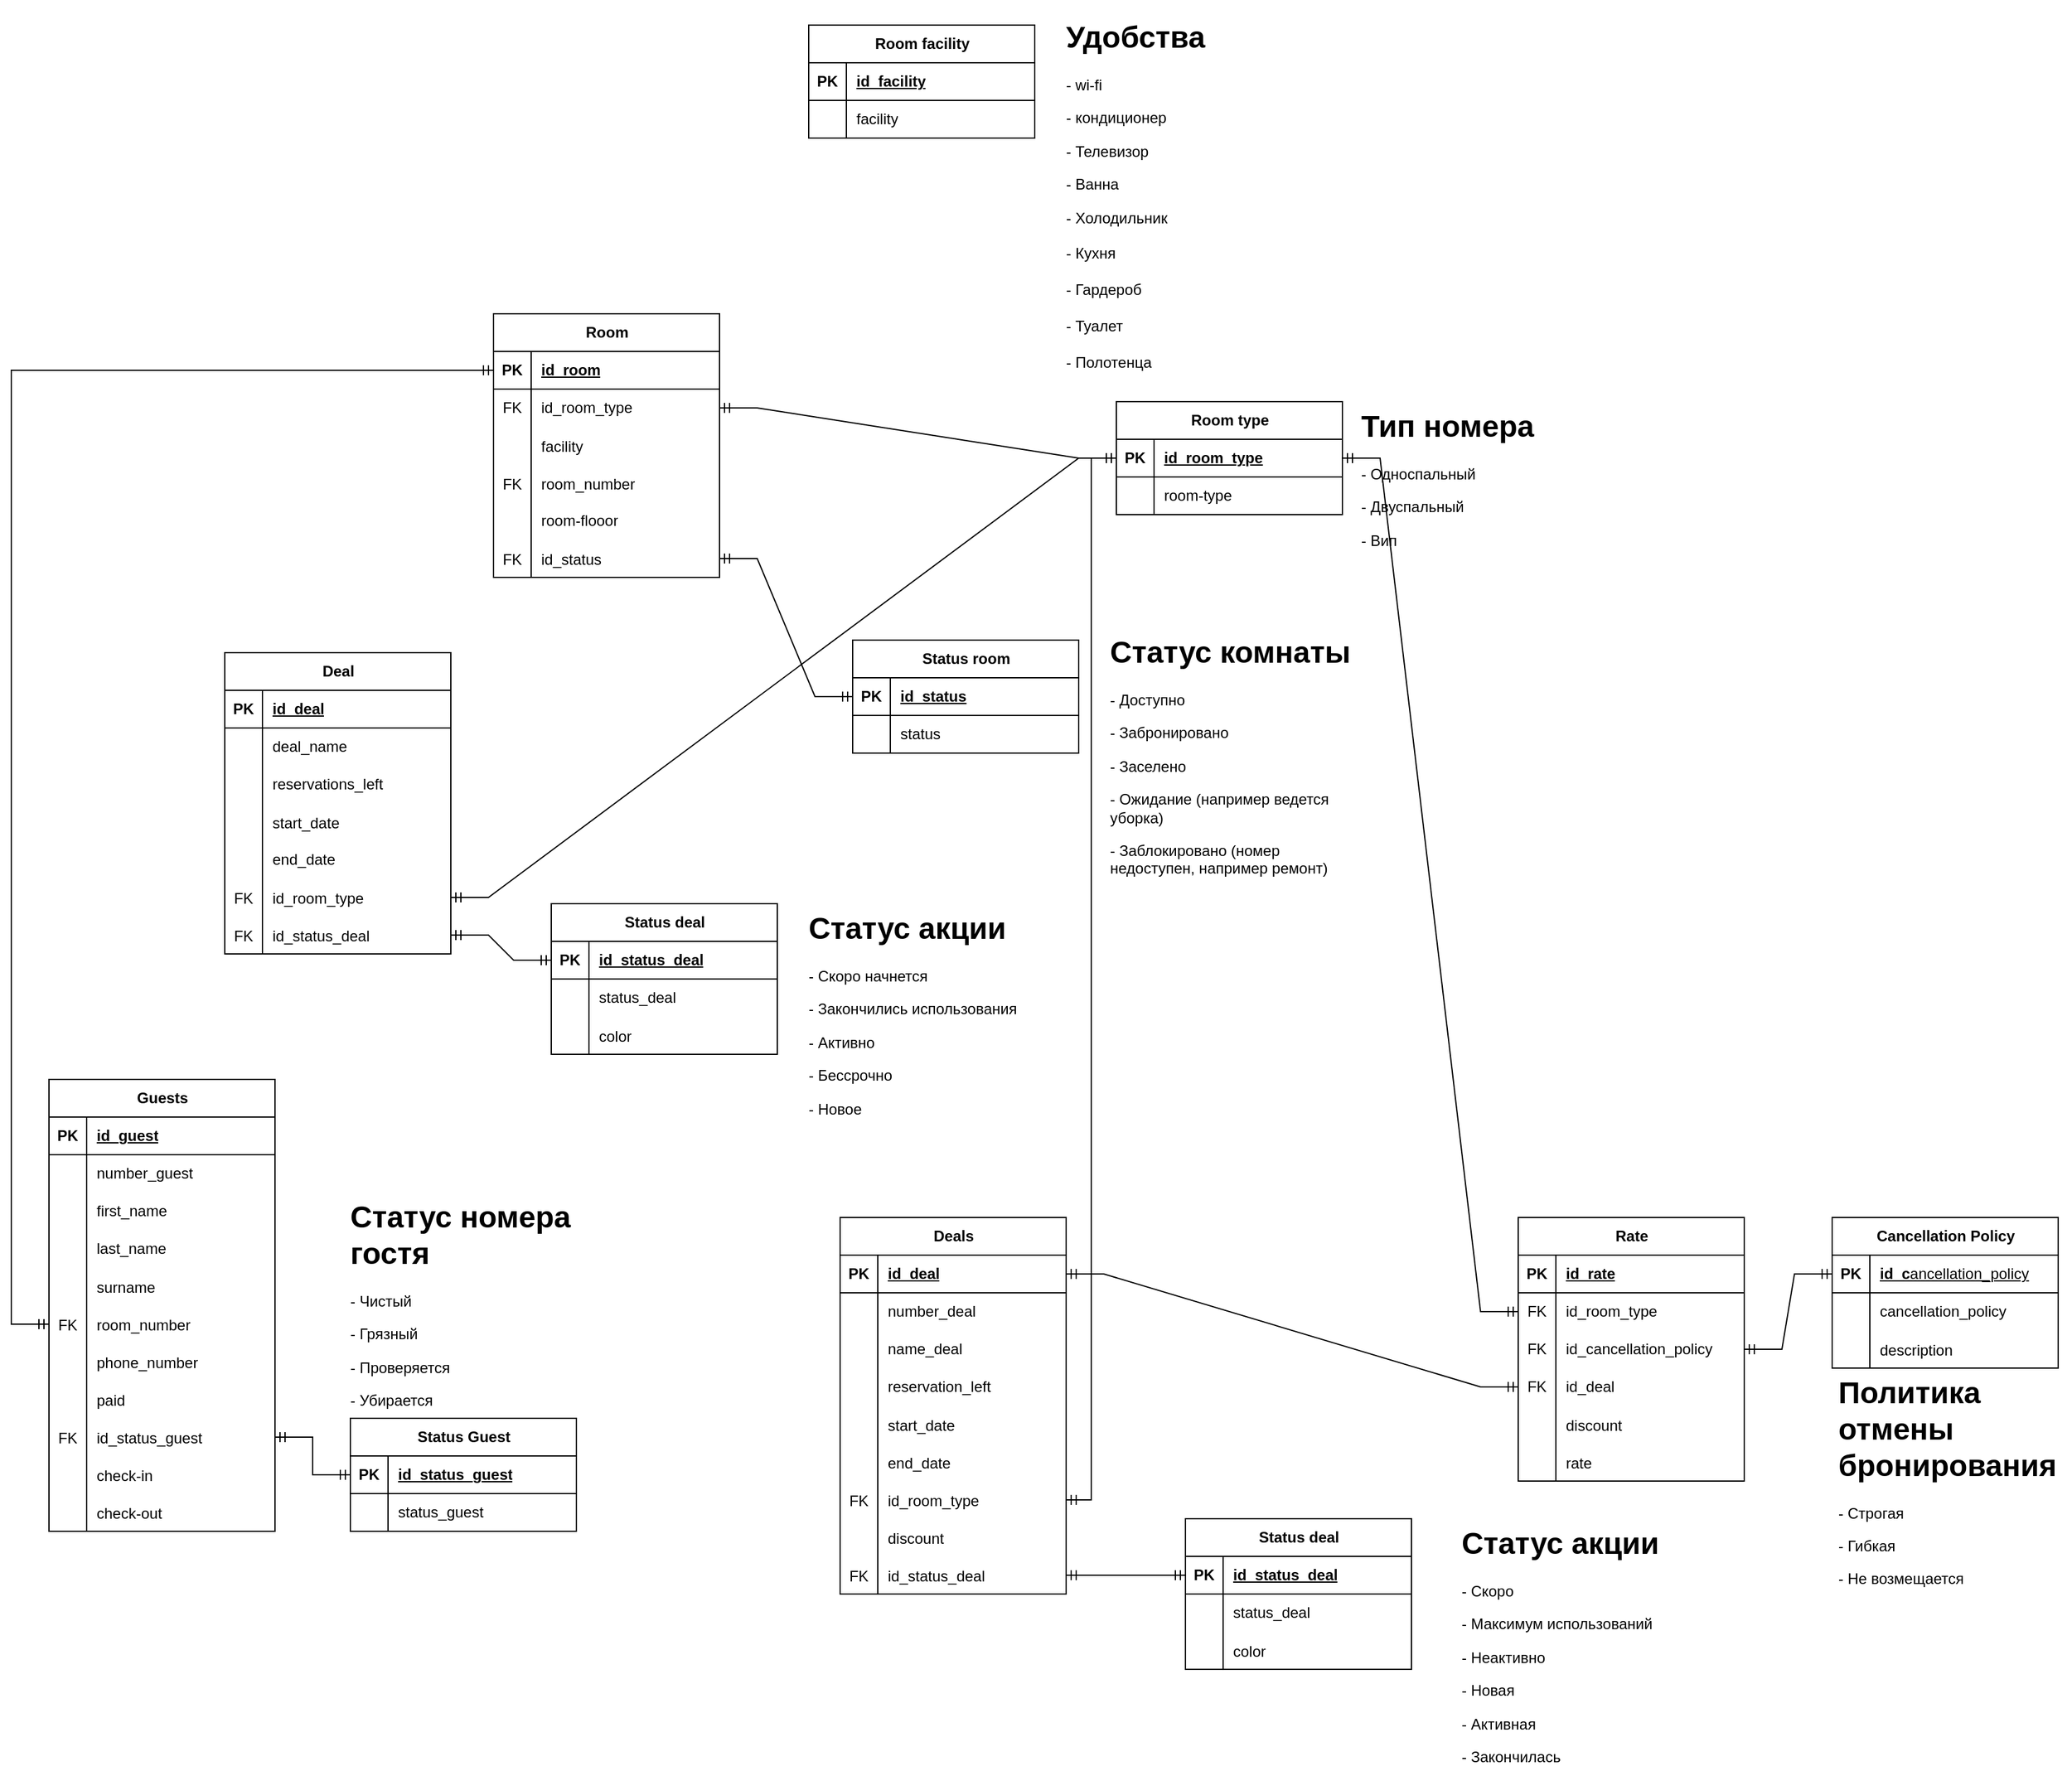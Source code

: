 <mxfile version="21.8.2" type="device">
  <diagram name="Страница — 1" id="TGtjCubMvqNdvpaaj14l">
    <mxGraphModel dx="2058" dy="1763" grid="1" gridSize="10" guides="1" tooltips="1" connect="1" arrows="1" fold="1" page="1" pageScale="1" pageWidth="827" pageHeight="1169" math="0" shadow="0">
      <root>
        <mxCell id="0" />
        <mxCell id="1" parent="0" />
        <mxCell id="rF4uJe28bd5lH5CxJ6z6-18" value="Room" style="shape=table;startSize=30;container=1;collapsible=1;childLayout=tableLayout;fixedRows=1;rowLines=0;fontStyle=1;align=center;resizeLast=1;html=1;" parent="1" vertex="1">
          <mxGeometry x="324" y="180" width="180" height="210" as="geometry" />
        </mxCell>
        <mxCell id="rF4uJe28bd5lH5CxJ6z6-19" value="" style="shape=tableRow;horizontal=0;startSize=0;swimlaneHead=0;swimlaneBody=0;fillColor=none;collapsible=0;dropTarget=0;points=[[0,0.5],[1,0.5]];portConstraint=eastwest;top=0;left=0;right=0;bottom=1;" parent="rF4uJe28bd5lH5CxJ6z6-18" vertex="1">
          <mxGeometry y="30" width="180" height="30" as="geometry" />
        </mxCell>
        <mxCell id="rF4uJe28bd5lH5CxJ6z6-20" value="PK" style="shape=partialRectangle;connectable=0;fillColor=none;top=0;left=0;bottom=0;right=0;fontStyle=1;overflow=hidden;whiteSpace=wrap;html=1;" parent="rF4uJe28bd5lH5CxJ6z6-19" vertex="1">
          <mxGeometry width="30" height="30" as="geometry">
            <mxRectangle width="30" height="30" as="alternateBounds" />
          </mxGeometry>
        </mxCell>
        <mxCell id="rF4uJe28bd5lH5CxJ6z6-21" value="id_room" style="shape=partialRectangle;connectable=0;fillColor=none;top=0;left=0;bottom=0;right=0;align=left;spacingLeft=6;fontStyle=5;overflow=hidden;whiteSpace=wrap;html=1;" parent="rF4uJe28bd5lH5CxJ6z6-19" vertex="1">
          <mxGeometry x="30" width="150" height="30" as="geometry">
            <mxRectangle width="150" height="30" as="alternateBounds" />
          </mxGeometry>
        </mxCell>
        <mxCell id="rF4uJe28bd5lH5CxJ6z6-22" value="" style="shape=tableRow;horizontal=0;startSize=0;swimlaneHead=0;swimlaneBody=0;fillColor=none;collapsible=0;dropTarget=0;points=[[0,0.5],[1,0.5]];portConstraint=eastwest;top=0;left=0;right=0;bottom=0;" parent="rF4uJe28bd5lH5CxJ6z6-18" vertex="1">
          <mxGeometry y="60" width="180" height="30" as="geometry" />
        </mxCell>
        <mxCell id="rF4uJe28bd5lH5CxJ6z6-23" value="FK" style="shape=partialRectangle;connectable=0;fillColor=none;top=0;left=0;bottom=0;right=0;editable=1;overflow=hidden;whiteSpace=wrap;html=1;" parent="rF4uJe28bd5lH5CxJ6z6-22" vertex="1">
          <mxGeometry width="30" height="30" as="geometry">
            <mxRectangle width="30" height="30" as="alternateBounds" />
          </mxGeometry>
        </mxCell>
        <mxCell id="rF4uJe28bd5lH5CxJ6z6-24" value="id_room_type" style="shape=partialRectangle;connectable=0;fillColor=none;top=0;left=0;bottom=0;right=0;align=left;spacingLeft=6;overflow=hidden;whiteSpace=wrap;html=1;" parent="rF4uJe28bd5lH5CxJ6z6-22" vertex="1">
          <mxGeometry x="30" width="150" height="30" as="geometry">
            <mxRectangle width="150" height="30" as="alternateBounds" />
          </mxGeometry>
        </mxCell>
        <mxCell id="o_XqFxpR2ojLoIB4tT5P-1" value="" style="shape=tableRow;horizontal=0;startSize=0;swimlaneHead=0;swimlaneBody=0;fillColor=none;collapsible=0;dropTarget=0;points=[[0,0.5],[1,0.5]];portConstraint=eastwest;top=0;left=0;right=0;bottom=0;" parent="rF4uJe28bd5lH5CxJ6z6-18" vertex="1">
          <mxGeometry y="90" width="180" height="30" as="geometry" />
        </mxCell>
        <mxCell id="o_XqFxpR2ojLoIB4tT5P-2" value="" style="shape=partialRectangle;connectable=0;fillColor=none;top=0;left=0;bottom=0;right=0;editable=1;overflow=hidden;" parent="o_XqFxpR2ojLoIB4tT5P-1" vertex="1">
          <mxGeometry width="30" height="30" as="geometry">
            <mxRectangle width="30" height="30" as="alternateBounds" />
          </mxGeometry>
        </mxCell>
        <mxCell id="o_XqFxpR2ojLoIB4tT5P-3" value="facility" style="shape=partialRectangle;connectable=0;fillColor=none;top=0;left=0;bottom=0;right=0;align=left;spacingLeft=6;overflow=hidden;" parent="o_XqFxpR2ojLoIB4tT5P-1" vertex="1">
          <mxGeometry x="30" width="150" height="30" as="geometry">
            <mxRectangle width="150" height="30" as="alternateBounds" />
          </mxGeometry>
        </mxCell>
        <mxCell id="kUXJLO7Plg5xHE9uDK_X-58" value="" style="shape=tableRow;horizontal=0;startSize=0;swimlaneHead=0;swimlaneBody=0;fillColor=none;collapsible=0;dropTarget=0;points=[[0,0.5],[1,0.5]];portConstraint=eastwest;top=0;left=0;right=0;bottom=0;" parent="rF4uJe28bd5lH5CxJ6z6-18" vertex="1">
          <mxGeometry y="120" width="180" height="30" as="geometry" />
        </mxCell>
        <mxCell id="kUXJLO7Plg5xHE9uDK_X-59" value="FK" style="shape=partialRectangle;connectable=0;fillColor=none;top=0;left=0;bottom=0;right=0;editable=1;overflow=hidden;" parent="kUXJLO7Plg5xHE9uDK_X-58" vertex="1">
          <mxGeometry width="30" height="30" as="geometry">
            <mxRectangle width="30" height="30" as="alternateBounds" />
          </mxGeometry>
        </mxCell>
        <mxCell id="kUXJLO7Plg5xHE9uDK_X-60" value="room_number" style="shape=partialRectangle;connectable=0;fillColor=none;top=0;left=0;bottom=0;right=0;align=left;spacingLeft=6;overflow=hidden;" parent="kUXJLO7Plg5xHE9uDK_X-58" vertex="1">
          <mxGeometry x="30" width="150" height="30" as="geometry">
            <mxRectangle width="150" height="30" as="alternateBounds" />
          </mxGeometry>
        </mxCell>
        <mxCell id="rF4uJe28bd5lH5CxJ6z6-25" value="" style="shape=tableRow;horizontal=0;startSize=0;swimlaneHead=0;swimlaneBody=0;fillColor=none;collapsible=0;dropTarget=0;points=[[0,0.5],[1,0.5]];portConstraint=eastwest;top=0;left=0;right=0;bottom=0;" parent="rF4uJe28bd5lH5CxJ6z6-18" vertex="1">
          <mxGeometry y="150" width="180" height="30" as="geometry" />
        </mxCell>
        <mxCell id="rF4uJe28bd5lH5CxJ6z6-26" value="" style="shape=partialRectangle;connectable=0;fillColor=none;top=0;left=0;bottom=0;right=0;editable=1;overflow=hidden;whiteSpace=wrap;html=1;" parent="rF4uJe28bd5lH5CxJ6z6-25" vertex="1">
          <mxGeometry width="30" height="30" as="geometry">
            <mxRectangle width="30" height="30" as="alternateBounds" />
          </mxGeometry>
        </mxCell>
        <mxCell id="rF4uJe28bd5lH5CxJ6z6-27" value="room-flooor" style="shape=partialRectangle;connectable=0;fillColor=none;top=0;left=0;bottom=0;right=0;align=left;spacingLeft=6;overflow=hidden;whiteSpace=wrap;html=1;" parent="rF4uJe28bd5lH5CxJ6z6-25" vertex="1">
          <mxGeometry x="30" width="150" height="30" as="geometry">
            <mxRectangle width="150" height="30" as="alternateBounds" />
          </mxGeometry>
        </mxCell>
        <mxCell id="rF4uJe28bd5lH5CxJ6z6-31" value="" style="shape=tableRow;horizontal=0;startSize=0;swimlaneHead=0;swimlaneBody=0;fillColor=none;collapsible=0;dropTarget=0;points=[[0,0.5],[1,0.5]];portConstraint=eastwest;top=0;left=0;right=0;bottom=0;" parent="rF4uJe28bd5lH5CxJ6z6-18" vertex="1">
          <mxGeometry y="180" width="180" height="30" as="geometry" />
        </mxCell>
        <mxCell id="rF4uJe28bd5lH5CxJ6z6-32" value="FK" style="shape=partialRectangle;connectable=0;fillColor=none;top=0;left=0;bottom=0;right=0;editable=1;overflow=hidden;" parent="rF4uJe28bd5lH5CxJ6z6-31" vertex="1">
          <mxGeometry width="30" height="30" as="geometry">
            <mxRectangle width="30" height="30" as="alternateBounds" />
          </mxGeometry>
        </mxCell>
        <mxCell id="rF4uJe28bd5lH5CxJ6z6-33" value="id_status" style="shape=partialRectangle;connectable=0;fillColor=none;top=0;left=0;bottom=0;right=0;align=left;spacingLeft=6;overflow=hidden;" parent="rF4uJe28bd5lH5CxJ6z6-31" vertex="1">
          <mxGeometry x="30" width="150" height="30" as="geometry">
            <mxRectangle width="150" height="30" as="alternateBounds" />
          </mxGeometry>
        </mxCell>
        <mxCell id="rF4uJe28bd5lH5CxJ6z6-34" value="Status room" style="shape=table;startSize=30;container=1;collapsible=1;childLayout=tableLayout;fixedRows=1;rowLines=0;fontStyle=1;align=center;resizeLast=1;html=1;" parent="1" vertex="1">
          <mxGeometry x="610" y="440" width="180" height="90" as="geometry" />
        </mxCell>
        <mxCell id="rF4uJe28bd5lH5CxJ6z6-35" value="" style="shape=tableRow;horizontal=0;startSize=0;swimlaneHead=0;swimlaneBody=0;fillColor=none;collapsible=0;dropTarget=0;points=[[0,0.5],[1,0.5]];portConstraint=eastwest;top=0;left=0;right=0;bottom=1;" parent="rF4uJe28bd5lH5CxJ6z6-34" vertex="1">
          <mxGeometry y="30" width="180" height="30" as="geometry" />
        </mxCell>
        <mxCell id="rF4uJe28bd5lH5CxJ6z6-36" value="PK" style="shape=partialRectangle;connectable=0;fillColor=none;top=0;left=0;bottom=0;right=0;fontStyle=1;overflow=hidden;whiteSpace=wrap;html=1;" parent="rF4uJe28bd5lH5CxJ6z6-35" vertex="1">
          <mxGeometry width="30" height="30" as="geometry">
            <mxRectangle width="30" height="30" as="alternateBounds" />
          </mxGeometry>
        </mxCell>
        <mxCell id="rF4uJe28bd5lH5CxJ6z6-37" value="id_status" style="shape=partialRectangle;connectable=0;fillColor=none;top=0;left=0;bottom=0;right=0;align=left;spacingLeft=6;fontStyle=5;overflow=hidden;whiteSpace=wrap;html=1;" parent="rF4uJe28bd5lH5CxJ6z6-35" vertex="1">
          <mxGeometry x="30" width="150" height="30" as="geometry">
            <mxRectangle width="150" height="30" as="alternateBounds" />
          </mxGeometry>
        </mxCell>
        <mxCell id="rF4uJe28bd5lH5CxJ6z6-38" value="" style="shape=tableRow;horizontal=0;startSize=0;swimlaneHead=0;swimlaneBody=0;fillColor=none;collapsible=0;dropTarget=0;points=[[0,0.5],[1,0.5]];portConstraint=eastwest;top=0;left=0;right=0;bottom=0;" parent="rF4uJe28bd5lH5CxJ6z6-34" vertex="1">
          <mxGeometry y="60" width="180" height="30" as="geometry" />
        </mxCell>
        <mxCell id="rF4uJe28bd5lH5CxJ6z6-39" value="" style="shape=partialRectangle;connectable=0;fillColor=none;top=0;left=0;bottom=0;right=0;editable=1;overflow=hidden;whiteSpace=wrap;html=1;" parent="rF4uJe28bd5lH5CxJ6z6-38" vertex="1">
          <mxGeometry width="30" height="30" as="geometry">
            <mxRectangle width="30" height="30" as="alternateBounds" />
          </mxGeometry>
        </mxCell>
        <mxCell id="rF4uJe28bd5lH5CxJ6z6-40" value="status" style="shape=partialRectangle;connectable=0;fillColor=none;top=0;left=0;bottom=0;right=0;align=left;spacingLeft=6;overflow=hidden;whiteSpace=wrap;html=1;" parent="rF4uJe28bd5lH5CxJ6z6-38" vertex="1">
          <mxGeometry x="30" width="150" height="30" as="geometry">
            <mxRectangle width="150" height="30" as="alternateBounds" />
          </mxGeometry>
        </mxCell>
        <mxCell id="rF4uJe28bd5lH5CxJ6z6-47" value="" style="edgeStyle=entityRelationEdgeStyle;fontSize=12;html=1;endArrow=ERmandOne;startArrow=ERmandOne;rounded=0;exitX=1;exitY=0.5;exitDx=0;exitDy=0;entryX=0;entryY=0.5;entryDx=0;entryDy=0;" parent="1" source="rF4uJe28bd5lH5CxJ6z6-31" target="rF4uJe28bd5lH5CxJ6z6-35" edge="1">
          <mxGeometry width="100" height="100" relative="1" as="geometry">
            <mxPoint x="550" y="520" as="sourcePoint" />
            <mxPoint x="650" y="420" as="targetPoint" />
          </mxGeometry>
        </mxCell>
        <mxCell id="rF4uJe28bd5lH5CxJ6z6-48" value="Room facility" style="shape=table;startSize=30;container=1;collapsible=1;childLayout=tableLayout;fixedRows=1;rowLines=0;fontStyle=1;align=center;resizeLast=1;html=1;" parent="1" vertex="1">
          <mxGeometry x="575" y="-50" width="180" height="90" as="geometry" />
        </mxCell>
        <mxCell id="rF4uJe28bd5lH5CxJ6z6-49" value="" style="shape=tableRow;horizontal=0;startSize=0;swimlaneHead=0;swimlaneBody=0;fillColor=none;collapsible=0;dropTarget=0;points=[[0,0.5],[1,0.5]];portConstraint=eastwest;top=0;left=0;right=0;bottom=1;" parent="rF4uJe28bd5lH5CxJ6z6-48" vertex="1">
          <mxGeometry y="30" width="180" height="30" as="geometry" />
        </mxCell>
        <mxCell id="rF4uJe28bd5lH5CxJ6z6-50" value="PK" style="shape=partialRectangle;connectable=0;fillColor=none;top=0;left=0;bottom=0;right=0;fontStyle=1;overflow=hidden;whiteSpace=wrap;html=1;" parent="rF4uJe28bd5lH5CxJ6z6-49" vertex="1">
          <mxGeometry width="30" height="30" as="geometry">
            <mxRectangle width="30" height="30" as="alternateBounds" />
          </mxGeometry>
        </mxCell>
        <mxCell id="rF4uJe28bd5lH5CxJ6z6-51" value="id_facility" style="shape=partialRectangle;connectable=0;fillColor=none;top=0;left=0;bottom=0;right=0;align=left;spacingLeft=6;fontStyle=5;overflow=hidden;whiteSpace=wrap;html=1;" parent="rF4uJe28bd5lH5CxJ6z6-49" vertex="1">
          <mxGeometry x="30" width="150" height="30" as="geometry">
            <mxRectangle width="150" height="30" as="alternateBounds" />
          </mxGeometry>
        </mxCell>
        <mxCell id="rF4uJe28bd5lH5CxJ6z6-52" value="" style="shape=tableRow;horizontal=0;startSize=0;swimlaneHead=0;swimlaneBody=0;fillColor=none;collapsible=0;dropTarget=0;points=[[0,0.5],[1,0.5]];portConstraint=eastwest;top=0;left=0;right=0;bottom=0;" parent="rF4uJe28bd5lH5CxJ6z6-48" vertex="1">
          <mxGeometry y="60" width="180" height="30" as="geometry" />
        </mxCell>
        <mxCell id="rF4uJe28bd5lH5CxJ6z6-53" value="" style="shape=partialRectangle;connectable=0;fillColor=none;top=0;left=0;bottom=0;right=0;editable=1;overflow=hidden;whiteSpace=wrap;html=1;" parent="rF4uJe28bd5lH5CxJ6z6-52" vertex="1">
          <mxGeometry width="30" height="30" as="geometry">
            <mxRectangle width="30" height="30" as="alternateBounds" />
          </mxGeometry>
        </mxCell>
        <mxCell id="rF4uJe28bd5lH5CxJ6z6-54" value="facility" style="shape=partialRectangle;connectable=0;fillColor=none;top=0;left=0;bottom=0;right=0;align=left;spacingLeft=6;overflow=hidden;whiteSpace=wrap;html=1;" parent="rF4uJe28bd5lH5CxJ6z6-52" vertex="1">
          <mxGeometry x="30" width="150" height="30" as="geometry">
            <mxRectangle width="150" height="30" as="alternateBounds" />
          </mxGeometry>
        </mxCell>
        <mxCell id="rF4uJe28bd5lH5CxJ6z6-90" value="&lt;h1&gt;Статус комнаты&lt;/h1&gt;&lt;p&gt;- Доступно&lt;/p&gt;&lt;p&gt;- Забронировано&amp;nbsp;&lt;/p&gt;&lt;p&gt;- Заселено&lt;/p&gt;&lt;p&gt;- Ожидание (например ведется уборка)&lt;/p&gt;&lt;p&gt;- Заблокировано (номер недоступен, например ремонт)&lt;br&gt;&lt;br&gt;&lt;/p&gt;" style="text;html=1;strokeColor=none;fillColor=none;spacing=5;spacingTop=-20;whiteSpace=wrap;overflow=hidden;rounded=0;" parent="1" vertex="1">
          <mxGeometry x="810" y="430" width="210" height="210" as="geometry" />
        </mxCell>
        <mxCell id="rF4uJe28bd5lH5CxJ6z6-91" value="&lt;h1&gt;Удобства&lt;/h1&gt;&lt;p&gt;- wi-fi&lt;/p&gt;&lt;p&gt;- кондиционер&amp;nbsp;&lt;/p&gt;&lt;p&gt;- Телевизор&lt;/p&gt;&lt;p&gt;- Ванна&lt;/p&gt;&lt;p&gt;- Холодильник&lt;br&gt;&lt;br&gt;- Кухня&amp;nbsp;&lt;br&gt;&lt;br&gt;- Гардероб&lt;br&gt;&lt;br&gt;- Туалет&lt;br&gt;&lt;br&gt;- Полотенца&lt;br&gt;&lt;br&gt;-&amp;nbsp;&lt;br&gt;&lt;br&gt;&lt;/p&gt;" style="text;html=1;strokeColor=none;fillColor=none;spacing=5;spacingTop=-20;whiteSpace=wrap;overflow=hidden;rounded=0;" parent="1" vertex="1">
          <mxGeometry x="775" y="-60" width="190" height="295" as="geometry" />
        </mxCell>
        <mxCell id="rF4uJe28bd5lH5CxJ6z6-92" value="Deal" style="shape=table;startSize=30;container=1;collapsible=1;childLayout=tableLayout;fixedRows=1;rowLines=0;fontStyle=1;align=center;resizeLast=1;html=1;" parent="1" vertex="1">
          <mxGeometry x="110" y="450" width="180" height="240" as="geometry" />
        </mxCell>
        <mxCell id="rF4uJe28bd5lH5CxJ6z6-93" value="" style="shape=tableRow;horizontal=0;startSize=0;swimlaneHead=0;swimlaneBody=0;fillColor=none;collapsible=0;dropTarget=0;points=[[0,0.5],[1,0.5]];portConstraint=eastwest;top=0;left=0;right=0;bottom=1;" parent="rF4uJe28bd5lH5CxJ6z6-92" vertex="1">
          <mxGeometry y="30" width="180" height="30" as="geometry" />
        </mxCell>
        <mxCell id="rF4uJe28bd5lH5CxJ6z6-94" value="PK" style="shape=partialRectangle;connectable=0;fillColor=none;top=0;left=0;bottom=0;right=0;fontStyle=1;overflow=hidden;whiteSpace=wrap;html=1;" parent="rF4uJe28bd5lH5CxJ6z6-93" vertex="1">
          <mxGeometry width="30" height="30" as="geometry">
            <mxRectangle width="30" height="30" as="alternateBounds" />
          </mxGeometry>
        </mxCell>
        <mxCell id="rF4uJe28bd5lH5CxJ6z6-95" value="id_deal" style="shape=partialRectangle;connectable=0;fillColor=none;top=0;left=0;bottom=0;right=0;align=left;spacingLeft=6;fontStyle=5;overflow=hidden;whiteSpace=wrap;html=1;" parent="rF4uJe28bd5lH5CxJ6z6-93" vertex="1">
          <mxGeometry x="30" width="150" height="30" as="geometry">
            <mxRectangle width="150" height="30" as="alternateBounds" />
          </mxGeometry>
        </mxCell>
        <mxCell id="rF4uJe28bd5lH5CxJ6z6-96" value="" style="shape=tableRow;horizontal=0;startSize=0;swimlaneHead=0;swimlaneBody=0;fillColor=none;collapsible=0;dropTarget=0;points=[[0,0.5],[1,0.5]];portConstraint=eastwest;top=0;left=0;right=0;bottom=0;" parent="rF4uJe28bd5lH5CxJ6z6-92" vertex="1">
          <mxGeometry y="60" width="180" height="30" as="geometry" />
        </mxCell>
        <mxCell id="rF4uJe28bd5lH5CxJ6z6-97" value="" style="shape=partialRectangle;connectable=0;fillColor=none;top=0;left=0;bottom=0;right=0;editable=1;overflow=hidden;whiteSpace=wrap;html=1;" parent="rF4uJe28bd5lH5CxJ6z6-96" vertex="1">
          <mxGeometry width="30" height="30" as="geometry">
            <mxRectangle width="30" height="30" as="alternateBounds" />
          </mxGeometry>
        </mxCell>
        <mxCell id="rF4uJe28bd5lH5CxJ6z6-98" value="deal_name" style="shape=partialRectangle;connectable=0;fillColor=none;top=0;left=0;bottom=0;right=0;align=left;spacingLeft=6;overflow=hidden;whiteSpace=wrap;html=1;" parent="rF4uJe28bd5lH5CxJ6z6-96" vertex="1">
          <mxGeometry x="30" width="150" height="30" as="geometry">
            <mxRectangle width="150" height="30" as="alternateBounds" />
          </mxGeometry>
        </mxCell>
        <mxCell id="rF4uJe28bd5lH5CxJ6z6-99" value="" style="shape=tableRow;horizontal=0;startSize=0;swimlaneHead=0;swimlaneBody=0;fillColor=none;collapsible=0;dropTarget=0;points=[[0,0.5],[1,0.5]];portConstraint=eastwest;top=0;left=0;right=0;bottom=0;" parent="rF4uJe28bd5lH5CxJ6z6-92" vertex="1">
          <mxGeometry y="90" width="180" height="30" as="geometry" />
        </mxCell>
        <mxCell id="rF4uJe28bd5lH5CxJ6z6-100" value="" style="shape=partialRectangle;connectable=0;fillColor=none;top=0;left=0;bottom=0;right=0;editable=1;overflow=hidden;whiteSpace=wrap;html=1;" parent="rF4uJe28bd5lH5CxJ6z6-99" vertex="1">
          <mxGeometry width="30" height="30" as="geometry">
            <mxRectangle width="30" height="30" as="alternateBounds" />
          </mxGeometry>
        </mxCell>
        <mxCell id="rF4uJe28bd5lH5CxJ6z6-101" value="&lt;span style=&quot;&quot;&gt;reservations_left&lt;/span&gt;" style="shape=partialRectangle;connectable=0;fillColor=none;top=0;left=0;bottom=0;right=0;align=left;spacingLeft=6;overflow=hidden;whiteSpace=wrap;html=1;" parent="rF4uJe28bd5lH5CxJ6z6-99" vertex="1">
          <mxGeometry x="30" width="150" height="30" as="geometry">
            <mxRectangle width="150" height="30" as="alternateBounds" />
          </mxGeometry>
        </mxCell>
        <mxCell id="rF4uJe28bd5lH5CxJ6z6-143" value="" style="shape=tableRow;horizontal=0;startSize=0;swimlaneHead=0;swimlaneBody=0;fillColor=none;collapsible=0;dropTarget=0;points=[[0,0.5],[1,0.5]];portConstraint=eastwest;top=0;left=0;right=0;bottom=0;" parent="rF4uJe28bd5lH5CxJ6z6-92" vertex="1">
          <mxGeometry y="120" width="180" height="30" as="geometry" />
        </mxCell>
        <mxCell id="rF4uJe28bd5lH5CxJ6z6-144" value="" style="shape=partialRectangle;connectable=0;fillColor=none;top=0;left=0;bottom=0;right=0;editable=1;overflow=hidden;" parent="rF4uJe28bd5lH5CxJ6z6-143" vertex="1">
          <mxGeometry width="30" height="30" as="geometry">
            <mxRectangle width="30" height="30" as="alternateBounds" />
          </mxGeometry>
        </mxCell>
        <mxCell id="rF4uJe28bd5lH5CxJ6z6-145" value="start_date" style="shape=partialRectangle;connectable=0;fillColor=none;top=0;left=0;bottom=0;right=0;align=left;spacingLeft=6;overflow=hidden;" parent="rF4uJe28bd5lH5CxJ6z6-143" vertex="1">
          <mxGeometry x="30" width="150" height="30" as="geometry">
            <mxRectangle width="150" height="30" as="alternateBounds" />
          </mxGeometry>
        </mxCell>
        <mxCell id="rF4uJe28bd5lH5CxJ6z6-102" value="" style="shape=tableRow;horizontal=0;startSize=0;swimlaneHead=0;swimlaneBody=0;fillColor=none;collapsible=0;dropTarget=0;points=[[0,0.5],[1,0.5]];portConstraint=eastwest;top=0;left=0;right=0;bottom=0;" parent="rF4uJe28bd5lH5CxJ6z6-92" vertex="1">
          <mxGeometry y="150" width="180" height="30" as="geometry" />
        </mxCell>
        <mxCell id="rF4uJe28bd5lH5CxJ6z6-103" value="" style="shape=partialRectangle;connectable=0;fillColor=none;top=0;left=0;bottom=0;right=0;editable=1;overflow=hidden;whiteSpace=wrap;html=1;" parent="rF4uJe28bd5lH5CxJ6z6-102" vertex="1">
          <mxGeometry width="30" height="30" as="geometry">
            <mxRectangle width="30" height="30" as="alternateBounds" />
          </mxGeometry>
        </mxCell>
        <mxCell id="rF4uJe28bd5lH5CxJ6z6-104" value="end_date" style="shape=partialRectangle;connectable=0;fillColor=none;top=0;left=0;bottom=0;right=0;align=left;spacingLeft=6;overflow=hidden;whiteSpace=wrap;html=1;" parent="rF4uJe28bd5lH5CxJ6z6-102" vertex="1">
          <mxGeometry x="30" width="150" height="30" as="geometry">
            <mxRectangle width="150" height="30" as="alternateBounds" />
          </mxGeometry>
        </mxCell>
        <mxCell id="rF4uJe28bd5lH5CxJ6z6-122" value="" style="shape=tableRow;horizontal=0;startSize=0;swimlaneHead=0;swimlaneBody=0;fillColor=none;collapsible=0;dropTarget=0;points=[[0,0.5],[1,0.5]];portConstraint=eastwest;top=0;left=0;right=0;bottom=0;" parent="rF4uJe28bd5lH5CxJ6z6-92" vertex="1">
          <mxGeometry y="180" width="180" height="30" as="geometry" />
        </mxCell>
        <mxCell id="rF4uJe28bd5lH5CxJ6z6-123" value="FK" style="shape=partialRectangle;connectable=0;fillColor=none;top=0;left=0;bottom=0;right=0;editable=1;overflow=hidden;" parent="rF4uJe28bd5lH5CxJ6z6-122" vertex="1">
          <mxGeometry width="30" height="30" as="geometry">
            <mxRectangle width="30" height="30" as="alternateBounds" />
          </mxGeometry>
        </mxCell>
        <mxCell id="rF4uJe28bd5lH5CxJ6z6-124" value="id_room_type" style="shape=partialRectangle;connectable=0;fillColor=none;top=0;left=0;bottom=0;right=0;align=left;spacingLeft=6;overflow=hidden;" parent="rF4uJe28bd5lH5CxJ6z6-122" vertex="1">
          <mxGeometry x="30" width="150" height="30" as="geometry">
            <mxRectangle width="150" height="30" as="alternateBounds" />
          </mxGeometry>
        </mxCell>
        <mxCell id="rF4uJe28bd5lH5CxJ6z6-138" value="" style="shape=tableRow;horizontal=0;startSize=0;swimlaneHead=0;swimlaneBody=0;fillColor=none;collapsible=0;dropTarget=0;points=[[0,0.5],[1,0.5]];portConstraint=eastwest;top=0;left=0;right=0;bottom=0;" parent="rF4uJe28bd5lH5CxJ6z6-92" vertex="1">
          <mxGeometry y="210" width="180" height="30" as="geometry" />
        </mxCell>
        <mxCell id="rF4uJe28bd5lH5CxJ6z6-139" value="FK" style="shape=partialRectangle;connectable=0;fillColor=none;top=0;left=0;bottom=0;right=0;editable=1;overflow=hidden;" parent="rF4uJe28bd5lH5CxJ6z6-138" vertex="1">
          <mxGeometry width="30" height="30" as="geometry">
            <mxRectangle width="30" height="30" as="alternateBounds" />
          </mxGeometry>
        </mxCell>
        <mxCell id="rF4uJe28bd5lH5CxJ6z6-140" value="id_status_deal" style="shape=partialRectangle;connectable=0;fillColor=none;top=0;left=0;bottom=0;right=0;align=left;spacingLeft=6;overflow=hidden;" parent="rF4uJe28bd5lH5CxJ6z6-138" vertex="1">
          <mxGeometry x="30" width="150" height="30" as="geometry">
            <mxRectangle width="150" height="30" as="alternateBounds" />
          </mxGeometry>
        </mxCell>
        <mxCell id="rF4uJe28bd5lH5CxJ6z6-105" value="Room type" style="shape=table;startSize=30;container=1;collapsible=1;childLayout=tableLayout;fixedRows=1;rowLines=0;fontStyle=1;align=center;resizeLast=1;html=1;" parent="1" vertex="1">
          <mxGeometry x="820" y="250" width="180" height="90" as="geometry" />
        </mxCell>
        <mxCell id="rF4uJe28bd5lH5CxJ6z6-106" value="" style="shape=tableRow;horizontal=0;startSize=0;swimlaneHead=0;swimlaneBody=0;fillColor=none;collapsible=0;dropTarget=0;points=[[0,0.5],[1,0.5]];portConstraint=eastwest;top=0;left=0;right=0;bottom=1;" parent="rF4uJe28bd5lH5CxJ6z6-105" vertex="1">
          <mxGeometry y="30" width="180" height="30" as="geometry" />
        </mxCell>
        <mxCell id="rF4uJe28bd5lH5CxJ6z6-107" value="PK" style="shape=partialRectangle;connectable=0;fillColor=none;top=0;left=0;bottom=0;right=0;fontStyle=1;overflow=hidden;whiteSpace=wrap;html=1;" parent="rF4uJe28bd5lH5CxJ6z6-106" vertex="1">
          <mxGeometry width="30" height="30" as="geometry">
            <mxRectangle width="30" height="30" as="alternateBounds" />
          </mxGeometry>
        </mxCell>
        <mxCell id="rF4uJe28bd5lH5CxJ6z6-108" value="id_room_type" style="shape=partialRectangle;connectable=0;fillColor=none;top=0;left=0;bottom=0;right=0;align=left;spacingLeft=6;fontStyle=5;overflow=hidden;whiteSpace=wrap;html=1;" parent="rF4uJe28bd5lH5CxJ6z6-106" vertex="1">
          <mxGeometry x="30" width="150" height="30" as="geometry">
            <mxRectangle width="150" height="30" as="alternateBounds" />
          </mxGeometry>
        </mxCell>
        <mxCell id="rF4uJe28bd5lH5CxJ6z6-109" value="" style="shape=tableRow;horizontal=0;startSize=0;swimlaneHead=0;swimlaneBody=0;fillColor=none;collapsible=0;dropTarget=0;points=[[0,0.5],[1,0.5]];portConstraint=eastwest;top=0;left=0;right=0;bottom=0;" parent="rF4uJe28bd5lH5CxJ6z6-105" vertex="1">
          <mxGeometry y="60" width="180" height="30" as="geometry" />
        </mxCell>
        <mxCell id="rF4uJe28bd5lH5CxJ6z6-110" value="" style="shape=partialRectangle;connectable=0;fillColor=none;top=0;left=0;bottom=0;right=0;editable=1;overflow=hidden;whiteSpace=wrap;html=1;" parent="rF4uJe28bd5lH5CxJ6z6-109" vertex="1">
          <mxGeometry width="30" height="30" as="geometry">
            <mxRectangle width="30" height="30" as="alternateBounds" />
          </mxGeometry>
        </mxCell>
        <mxCell id="rF4uJe28bd5lH5CxJ6z6-111" value="room-type" style="shape=partialRectangle;connectable=0;fillColor=none;top=0;left=0;bottom=0;right=0;align=left;spacingLeft=6;overflow=hidden;whiteSpace=wrap;html=1;" parent="rF4uJe28bd5lH5CxJ6z6-109" vertex="1">
          <mxGeometry x="30" width="150" height="30" as="geometry">
            <mxRectangle width="150" height="30" as="alternateBounds" />
          </mxGeometry>
        </mxCell>
        <mxCell id="rF4uJe28bd5lH5CxJ6z6-119" value="" style="edgeStyle=entityRelationEdgeStyle;fontSize=12;html=1;endArrow=ERmandOne;startArrow=ERmandOne;rounded=0;entryX=1;entryY=0.5;entryDx=0;entryDy=0;exitX=0;exitY=0.5;exitDx=0;exitDy=0;" parent="1" source="rF4uJe28bd5lH5CxJ6z6-106" target="rF4uJe28bd5lH5CxJ6z6-22" edge="1">
          <mxGeometry width="100" height="100" relative="1" as="geometry">
            <mxPoint x="290" y="510" as="sourcePoint" />
            <mxPoint x="390" y="410" as="targetPoint" />
          </mxGeometry>
        </mxCell>
        <mxCell id="rF4uJe28bd5lH5CxJ6z6-120" value="&lt;h1&gt;Тип номера&lt;/h1&gt;&lt;p&gt;- Односпальный&lt;/p&gt;&lt;p&gt;- Двуспальный&amp;nbsp;&lt;/p&gt;&lt;p&gt;- Вип&lt;/p&gt;&lt;p&gt;&lt;br&gt;&lt;/p&gt;&lt;p&gt;&lt;br&gt;&lt;/p&gt;" style="text;html=1;strokeColor=none;fillColor=none;spacing=5;spacingTop=-20;whiteSpace=wrap;overflow=hidden;rounded=0;" parent="1" vertex="1">
          <mxGeometry x="1010" y="250" width="190" height="120" as="geometry" />
        </mxCell>
        <mxCell id="rF4uJe28bd5lH5CxJ6z6-121" value="" style="fontSize=12;html=1;endArrow=ERmandOne;startArrow=ERmandOne;rounded=0;entryX=0;entryY=0.5;entryDx=0;entryDy=0;exitX=1;exitY=0.5;exitDx=0;exitDy=0;edgeStyle=entityRelationEdgeStyle;" parent="1" source="rF4uJe28bd5lH5CxJ6z6-122" target="rF4uJe28bd5lH5CxJ6z6-106" edge="1">
          <mxGeometry width="100" height="100" relative="1" as="geometry">
            <mxPoint x="530" y="730" as="sourcePoint" />
            <mxPoint x="380" y="420" as="targetPoint" />
          </mxGeometry>
        </mxCell>
        <mxCell id="rF4uJe28bd5lH5CxJ6z6-125" value="Status deal" style="shape=table;startSize=30;container=1;collapsible=1;childLayout=tableLayout;fixedRows=1;rowLines=0;fontStyle=1;align=center;resizeLast=1;html=1;" parent="1" vertex="1">
          <mxGeometry x="370" y="650" width="180" height="120" as="geometry" />
        </mxCell>
        <mxCell id="rF4uJe28bd5lH5CxJ6z6-126" value="" style="shape=tableRow;horizontal=0;startSize=0;swimlaneHead=0;swimlaneBody=0;fillColor=none;collapsible=0;dropTarget=0;points=[[0,0.5],[1,0.5]];portConstraint=eastwest;top=0;left=0;right=0;bottom=1;" parent="rF4uJe28bd5lH5CxJ6z6-125" vertex="1">
          <mxGeometry y="30" width="180" height="30" as="geometry" />
        </mxCell>
        <mxCell id="rF4uJe28bd5lH5CxJ6z6-127" value="PK" style="shape=partialRectangle;connectable=0;fillColor=none;top=0;left=0;bottom=0;right=0;fontStyle=1;overflow=hidden;whiteSpace=wrap;html=1;" parent="rF4uJe28bd5lH5CxJ6z6-126" vertex="1">
          <mxGeometry width="30" height="30" as="geometry">
            <mxRectangle width="30" height="30" as="alternateBounds" />
          </mxGeometry>
        </mxCell>
        <mxCell id="rF4uJe28bd5lH5CxJ6z6-128" value="id_status_deal" style="shape=partialRectangle;connectable=0;fillColor=none;top=0;left=0;bottom=0;right=0;align=left;spacingLeft=6;fontStyle=5;overflow=hidden;whiteSpace=wrap;html=1;" parent="rF4uJe28bd5lH5CxJ6z6-126" vertex="1">
          <mxGeometry x="30" width="150" height="30" as="geometry">
            <mxRectangle width="150" height="30" as="alternateBounds" />
          </mxGeometry>
        </mxCell>
        <mxCell id="rF4uJe28bd5lH5CxJ6z6-129" value="" style="shape=tableRow;horizontal=0;startSize=0;swimlaneHead=0;swimlaneBody=0;fillColor=none;collapsible=0;dropTarget=0;points=[[0,0.5],[1,0.5]];portConstraint=eastwest;top=0;left=0;right=0;bottom=0;" parent="rF4uJe28bd5lH5CxJ6z6-125" vertex="1">
          <mxGeometry y="60" width="180" height="30" as="geometry" />
        </mxCell>
        <mxCell id="rF4uJe28bd5lH5CxJ6z6-130" value="" style="shape=partialRectangle;connectable=0;fillColor=none;top=0;left=0;bottom=0;right=0;editable=1;overflow=hidden;whiteSpace=wrap;html=1;" parent="rF4uJe28bd5lH5CxJ6z6-129" vertex="1">
          <mxGeometry width="30" height="30" as="geometry">
            <mxRectangle width="30" height="30" as="alternateBounds" />
          </mxGeometry>
        </mxCell>
        <mxCell id="rF4uJe28bd5lH5CxJ6z6-131" value="status_deal" style="shape=partialRectangle;connectable=0;fillColor=none;top=0;left=0;bottom=0;right=0;align=left;spacingLeft=6;overflow=hidden;whiteSpace=wrap;html=1;" parent="rF4uJe28bd5lH5CxJ6z6-129" vertex="1">
          <mxGeometry x="30" width="150" height="30" as="geometry">
            <mxRectangle width="150" height="30" as="alternateBounds" />
          </mxGeometry>
        </mxCell>
        <mxCell id="nWIjSdViI6T21UrU5ylL-4" value="" style="shape=tableRow;horizontal=0;startSize=0;swimlaneHead=0;swimlaneBody=0;fillColor=none;collapsible=0;dropTarget=0;points=[[0,0.5],[1,0.5]];portConstraint=eastwest;top=0;left=0;right=0;bottom=0;" parent="rF4uJe28bd5lH5CxJ6z6-125" vertex="1">
          <mxGeometry y="90" width="180" height="30" as="geometry" />
        </mxCell>
        <mxCell id="nWIjSdViI6T21UrU5ylL-5" value="" style="shape=partialRectangle;connectable=0;fillColor=none;top=0;left=0;bottom=0;right=0;editable=1;overflow=hidden;" parent="nWIjSdViI6T21UrU5ylL-4" vertex="1">
          <mxGeometry width="30" height="30" as="geometry">
            <mxRectangle width="30" height="30" as="alternateBounds" />
          </mxGeometry>
        </mxCell>
        <mxCell id="nWIjSdViI6T21UrU5ylL-6" value="color" style="shape=partialRectangle;connectable=0;fillColor=none;top=0;left=0;bottom=0;right=0;align=left;spacingLeft=6;overflow=hidden;" parent="nWIjSdViI6T21UrU5ylL-4" vertex="1">
          <mxGeometry x="30" width="150" height="30" as="geometry">
            <mxRectangle width="150" height="30" as="alternateBounds" />
          </mxGeometry>
        </mxCell>
        <mxCell id="rF4uJe28bd5lH5CxJ6z6-141" value="" style="edgeStyle=entityRelationEdgeStyle;fontSize=12;html=1;endArrow=ERmandOne;startArrow=ERmandOne;rounded=0;entryX=1;entryY=0.5;entryDx=0;entryDy=0;exitX=0;exitY=0.5;exitDx=0;exitDy=0;" parent="1" source="rF4uJe28bd5lH5CxJ6z6-126" target="rF4uJe28bd5lH5CxJ6z6-138" edge="1">
          <mxGeometry width="100" height="100" relative="1" as="geometry">
            <mxPoint x="190" y="900" as="sourcePoint" />
            <mxPoint x="290" y="800" as="targetPoint" />
          </mxGeometry>
        </mxCell>
        <mxCell id="rF4uJe28bd5lH5CxJ6z6-142" value="&lt;h1&gt;Статус акции&lt;/h1&gt;&lt;p&gt;- Скоро начнется&lt;/p&gt;&lt;p&gt;- Закончились использования&amp;nbsp;&lt;/p&gt;&lt;p&gt;- Активно&lt;/p&gt;&lt;p&gt;- Бессрочно&lt;/p&gt;&lt;p&gt;- Новое&lt;br&gt;&lt;br&gt;&lt;/p&gt;" style="text;html=1;strokeColor=none;fillColor=none;spacing=5;spacingTop=-20;whiteSpace=wrap;overflow=hidden;rounded=0;" parent="1" vertex="1">
          <mxGeometry x="570" y="650" width="190" height="210" as="geometry" />
        </mxCell>
        <mxCell id="v3p7tqKfA-crtlGXMF-5-1" value="Guests" style="shape=table;startSize=30;container=1;collapsible=1;childLayout=tableLayout;fixedRows=1;rowLines=0;fontStyle=1;align=center;resizeLast=1;html=1;" parent="1" vertex="1">
          <mxGeometry x="-30" y="790" width="180" height="360" as="geometry" />
        </mxCell>
        <mxCell id="v3p7tqKfA-crtlGXMF-5-2" value="" style="shape=tableRow;horizontal=0;startSize=0;swimlaneHead=0;swimlaneBody=0;fillColor=none;collapsible=0;dropTarget=0;points=[[0,0.5],[1,0.5]];portConstraint=eastwest;top=0;left=0;right=0;bottom=1;" parent="v3p7tqKfA-crtlGXMF-5-1" vertex="1">
          <mxGeometry y="30" width="180" height="30" as="geometry" />
        </mxCell>
        <mxCell id="v3p7tqKfA-crtlGXMF-5-3" value="PK" style="shape=partialRectangle;connectable=0;fillColor=none;top=0;left=0;bottom=0;right=0;fontStyle=1;overflow=hidden;whiteSpace=wrap;html=1;" parent="v3p7tqKfA-crtlGXMF-5-2" vertex="1">
          <mxGeometry width="30" height="30" as="geometry">
            <mxRectangle width="30" height="30" as="alternateBounds" />
          </mxGeometry>
        </mxCell>
        <mxCell id="v3p7tqKfA-crtlGXMF-5-4" value="id_guest" style="shape=partialRectangle;connectable=0;fillColor=none;top=0;left=0;bottom=0;right=0;align=left;spacingLeft=6;fontStyle=5;overflow=hidden;whiteSpace=wrap;html=1;" parent="v3p7tqKfA-crtlGXMF-5-2" vertex="1">
          <mxGeometry x="30" width="150" height="30" as="geometry">
            <mxRectangle width="150" height="30" as="alternateBounds" />
          </mxGeometry>
        </mxCell>
        <mxCell id="v3p7tqKfA-crtlGXMF-5-5" value="" style="shape=tableRow;horizontal=0;startSize=0;swimlaneHead=0;swimlaneBody=0;fillColor=none;collapsible=0;dropTarget=0;points=[[0,0.5],[1,0.5]];portConstraint=eastwest;top=0;left=0;right=0;bottom=0;" parent="v3p7tqKfA-crtlGXMF-5-1" vertex="1">
          <mxGeometry y="60" width="180" height="30" as="geometry" />
        </mxCell>
        <mxCell id="v3p7tqKfA-crtlGXMF-5-6" value="" style="shape=partialRectangle;connectable=0;fillColor=none;top=0;left=0;bottom=0;right=0;editable=1;overflow=hidden;whiteSpace=wrap;html=1;" parent="v3p7tqKfA-crtlGXMF-5-5" vertex="1">
          <mxGeometry width="30" height="30" as="geometry">
            <mxRectangle width="30" height="30" as="alternateBounds" />
          </mxGeometry>
        </mxCell>
        <mxCell id="v3p7tqKfA-crtlGXMF-5-7" value="number_guest" style="shape=partialRectangle;connectable=0;fillColor=none;top=0;left=0;bottom=0;right=0;align=left;spacingLeft=6;overflow=hidden;whiteSpace=wrap;html=1;" parent="v3p7tqKfA-crtlGXMF-5-5" vertex="1">
          <mxGeometry x="30" width="150" height="30" as="geometry">
            <mxRectangle width="150" height="30" as="alternateBounds" />
          </mxGeometry>
        </mxCell>
        <mxCell id="v3p7tqKfA-crtlGXMF-5-8" value="" style="shape=tableRow;horizontal=0;startSize=0;swimlaneHead=0;swimlaneBody=0;fillColor=none;collapsible=0;dropTarget=0;points=[[0,0.5],[1,0.5]];portConstraint=eastwest;top=0;left=0;right=0;bottom=0;" parent="v3p7tqKfA-crtlGXMF-5-1" vertex="1">
          <mxGeometry y="90" width="180" height="30" as="geometry" />
        </mxCell>
        <mxCell id="v3p7tqKfA-crtlGXMF-5-9" value="" style="shape=partialRectangle;connectable=0;fillColor=none;top=0;left=0;bottom=0;right=0;editable=1;overflow=hidden;whiteSpace=wrap;html=1;" parent="v3p7tqKfA-crtlGXMF-5-8" vertex="1">
          <mxGeometry width="30" height="30" as="geometry">
            <mxRectangle width="30" height="30" as="alternateBounds" />
          </mxGeometry>
        </mxCell>
        <mxCell id="v3p7tqKfA-crtlGXMF-5-10" value="first_name" style="shape=partialRectangle;connectable=0;fillColor=none;top=0;left=0;bottom=0;right=0;align=left;spacingLeft=6;overflow=hidden;whiteSpace=wrap;html=1;" parent="v3p7tqKfA-crtlGXMF-5-8" vertex="1">
          <mxGeometry x="30" width="150" height="30" as="geometry">
            <mxRectangle width="150" height="30" as="alternateBounds" />
          </mxGeometry>
        </mxCell>
        <mxCell id="v3p7tqKfA-crtlGXMF-5-11" value="" style="shape=tableRow;horizontal=0;startSize=0;swimlaneHead=0;swimlaneBody=0;fillColor=none;collapsible=0;dropTarget=0;points=[[0,0.5],[1,0.5]];portConstraint=eastwest;top=0;left=0;right=0;bottom=0;" parent="v3p7tqKfA-crtlGXMF-5-1" vertex="1">
          <mxGeometry y="120" width="180" height="30" as="geometry" />
        </mxCell>
        <mxCell id="v3p7tqKfA-crtlGXMF-5-12" value="" style="shape=partialRectangle;connectable=0;fillColor=none;top=0;left=0;bottom=0;right=0;editable=1;overflow=hidden;whiteSpace=wrap;html=1;" parent="v3p7tqKfA-crtlGXMF-5-11" vertex="1">
          <mxGeometry width="30" height="30" as="geometry">
            <mxRectangle width="30" height="30" as="alternateBounds" />
          </mxGeometry>
        </mxCell>
        <mxCell id="v3p7tqKfA-crtlGXMF-5-13" value="last_name" style="shape=partialRectangle;connectable=0;fillColor=none;top=0;left=0;bottom=0;right=0;align=left;spacingLeft=6;overflow=hidden;whiteSpace=wrap;html=1;" parent="v3p7tqKfA-crtlGXMF-5-11" vertex="1">
          <mxGeometry x="30" width="150" height="30" as="geometry">
            <mxRectangle width="150" height="30" as="alternateBounds" />
          </mxGeometry>
        </mxCell>
        <mxCell id="v3p7tqKfA-crtlGXMF-5-14" value="" style="shape=tableRow;horizontal=0;startSize=0;swimlaneHead=0;swimlaneBody=0;fillColor=none;collapsible=0;dropTarget=0;points=[[0,0.5],[1,0.5]];portConstraint=eastwest;top=0;left=0;right=0;bottom=0;" parent="v3p7tqKfA-crtlGXMF-5-1" vertex="1">
          <mxGeometry y="150" width="180" height="30" as="geometry" />
        </mxCell>
        <mxCell id="v3p7tqKfA-crtlGXMF-5-15" value="" style="shape=partialRectangle;connectable=0;fillColor=none;top=0;left=0;bottom=0;right=0;editable=1;overflow=hidden;" parent="v3p7tqKfA-crtlGXMF-5-14" vertex="1">
          <mxGeometry width="30" height="30" as="geometry">
            <mxRectangle width="30" height="30" as="alternateBounds" />
          </mxGeometry>
        </mxCell>
        <mxCell id="v3p7tqKfA-crtlGXMF-5-16" value="surname" style="shape=partialRectangle;connectable=0;fillColor=none;top=0;left=0;bottom=0;right=0;align=left;spacingLeft=6;overflow=hidden;" parent="v3p7tqKfA-crtlGXMF-5-14" vertex="1">
          <mxGeometry x="30" width="150" height="30" as="geometry">
            <mxRectangle width="150" height="30" as="alternateBounds" />
          </mxGeometry>
        </mxCell>
        <mxCell id="kUXJLO7Plg5xHE9uDK_X-55" value="" style="shape=tableRow;horizontal=0;startSize=0;swimlaneHead=0;swimlaneBody=0;fillColor=none;collapsible=0;dropTarget=0;points=[[0,0.5],[1,0.5]];portConstraint=eastwest;top=0;left=0;right=0;bottom=0;" parent="v3p7tqKfA-crtlGXMF-5-1" vertex="1">
          <mxGeometry y="180" width="180" height="30" as="geometry" />
        </mxCell>
        <mxCell id="kUXJLO7Plg5xHE9uDK_X-56" value="FK" style="shape=partialRectangle;connectable=0;fillColor=none;top=0;left=0;bottom=0;right=0;editable=1;overflow=hidden;" parent="kUXJLO7Plg5xHE9uDK_X-55" vertex="1">
          <mxGeometry width="30" height="30" as="geometry">
            <mxRectangle width="30" height="30" as="alternateBounds" />
          </mxGeometry>
        </mxCell>
        <mxCell id="kUXJLO7Plg5xHE9uDK_X-57" value="room_number" style="shape=partialRectangle;connectable=0;fillColor=none;top=0;left=0;bottom=0;right=0;align=left;spacingLeft=6;overflow=hidden;" parent="kUXJLO7Plg5xHE9uDK_X-55" vertex="1">
          <mxGeometry x="30" width="150" height="30" as="geometry">
            <mxRectangle width="150" height="30" as="alternateBounds" />
          </mxGeometry>
        </mxCell>
        <mxCell id="v3p7tqKfA-crtlGXMF-5-17" value="" style="shape=tableRow;horizontal=0;startSize=0;swimlaneHead=0;swimlaneBody=0;fillColor=none;collapsible=0;dropTarget=0;points=[[0,0.5],[1,0.5]];portConstraint=eastwest;top=0;left=0;right=0;bottom=0;" parent="v3p7tqKfA-crtlGXMF-5-1" vertex="1">
          <mxGeometry y="210" width="180" height="30" as="geometry" />
        </mxCell>
        <mxCell id="v3p7tqKfA-crtlGXMF-5-18" value="" style="shape=partialRectangle;connectable=0;fillColor=none;top=0;left=0;bottom=0;right=0;editable=1;overflow=hidden;" parent="v3p7tqKfA-crtlGXMF-5-17" vertex="1">
          <mxGeometry width="30" height="30" as="geometry">
            <mxRectangle width="30" height="30" as="alternateBounds" />
          </mxGeometry>
        </mxCell>
        <mxCell id="v3p7tqKfA-crtlGXMF-5-19" value="phone_number" style="shape=partialRectangle;connectable=0;fillColor=none;top=0;left=0;bottom=0;right=0;align=left;spacingLeft=6;overflow=hidden;" parent="v3p7tqKfA-crtlGXMF-5-17" vertex="1">
          <mxGeometry x="30" width="150" height="30" as="geometry">
            <mxRectangle width="150" height="30" as="alternateBounds" />
          </mxGeometry>
        </mxCell>
        <mxCell id="v3p7tqKfA-crtlGXMF-5-20" value="" style="shape=tableRow;horizontal=0;startSize=0;swimlaneHead=0;swimlaneBody=0;fillColor=none;collapsible=0;dropTarget=0;points=[[0,0.5],[1,0.5]];portConstraint=eastwest;top=0;left=0;right=0;bottom=0;" parent="v3p7tqKfA-crtlGXMF-5-1" vertex="1">
          <mxGeometry y="240" width="180" height="30" as="geometry" />
        </mxCell>
        <mxCell id="v3p7tqKfA-crtlGXMF-5-21" value="" style="shape=partialRectangle;connectable=0;fillColor=none;top=0;left=0;bottom=0;right=0;editable=1;overflow=hidden;" parent="v3p7tqKfA-crtlGXMF-5-20" vertex="1">
          <mxGeometry width="30" height="30" as="geometry">
            <mxRectangle width="30" height="30" as="alternateBounds" />
          </mxGeometry>
        </mxCell>
        <mxCell id="v3p7tqKfA-crtlGXMF-5-22" value="paid" style="shape=partialRectangle;connectable=0;fillColor=none;top=0;left=0;bottom=0;right=0;align=left;spacingLeft=6;overflow=hidden;" parent="v3p7tqKfA-crtlGXMF-5-20" vertex="1">
          <mxGeometry x="30" width="150" height="30" as="geometry">
            <mxRectangle width="150" height="30" as="alternateBounds" />
          </mxGeometry>
        </mxCell>
        <mxCell id="v3p7tqKfA-crtlGXMF-5-23" value="" style="shape=tableRow;horizontal=0;startSize=0;swimlaneHead=0;swimlaneBody=0;fillColor=none;collapsible=0;dropTarget=0;points=[[0,0.5],[1,0.5]];portConstraint=eastwest;top=0;left=0;right=0;bottom=0;" parent="v3p7tqKfA-crtlGXMF-5-1" vertex="1">
          <mxGeometry y="270" width="180" height="30" as="geometry" />
        </mxCell>
        <mxCell id="v3p7tqKfA-crtlGXMF-5-24" value="FK" style="shape=partialRectangle;connectable=0;fillColor=none;top=0;left=0;bottom=0;right=0;editable=1;overflow=hidden;" parent="v3p7tqKfA-crtlGXMF-5-23" vertex="1">
          <mxGeometry width="30" height="30" as="geometry">
            <mxRectangle width="30" height="30" as="alternateBounds" />
          </mxGeometry>
        </mxCell>
        <mxCell id="v3p7tqKfA-crtlGXMF-5-25" value="id_status_guest" style="shape=partialRectangle;connectable=0;fillColor=none;top=0;left=0;bottom=0;right=0;align=left;spacingLeft=6;overflow=hidden;" parent="v3p7tqKfA-crtlGXMF-5-23" vertex="1">
          <mxGeometry x="30" width="150" height="30" as="geometry">
            <mxRectangle width="150" height="30" as="alternateBounds" />
          </mxGeometry>
        </mxCell>
        <mxCell id="v3p7tqKfA-crtlGXMF-5-26" value="" style="shape=tableRow;horizontal=0;startSize=0;swimlaneHead=0;swimlaneBody=0;fillColor=none;collapsible=0;dropTarget=0;points=[[0,0.5],[1,0.5]];portConstraint=eastwest;top=0;left=0;right=0;bottom=0;" parent="v3p7tqKfA-crtlGXMF-5-1" vertex="1">
          <mxGeometry y="300" width="180" height="30" as="geometry" />
        </mxCell>
        <mxCell id="v3p7tqKfA-crtlGXMF-5-27" value="" style="shape=partialRectangle;connectable=0;fillColor=none;top=0;left=0;bottom=0;right=0;editable=1;overflow=hidden;" parent="v3p7tqKfA-crtlGXMF-5-26" vertex="1">
          <mxGeometry width="30" height="30" as="geometry">
            <mxRectangle width="30" height="30" as="alternateBounds" />
          </mxGeometry>
        </mxCell>
        <mxCell id="v3p7tqKfA-crtlGXMF-5-28" value="check-in" style="shape=partialRectangle;connectable=0;fillColor=none;top=0;left=0;bottom=0;right=0;align=left;spacingLeft=6;overflow=hidden;" parent="v3p7tqKfA-crtlGXMF-5-26" vertex="1">
          <mxGeometry x="30" width="150" height="30" as="geometry">
            <mxRectangle width="150" height="30" as="alternateBounds" />
          </mxGeometry>
        </mxCell>
        <mxCell id="v3p7tqKfA-crtlGXMF-5-29" value="" style="shape=tableRow;horizontal=0;startSize=0;swimlaneHead=0;swimlaneBody=0;fillColor=none;collapsible=0;dropTarget=0;points=[[0,0.5],[1,0.5]];portConstraint=eastwest;top=0;left=0;right=0;bottom=0;" parent="v3p7tqKfA-crtlGXMF-5-1" vertex="1">
          <mxGeometry y="330" width="180" height="30" as="geometry" />
        </mxCell>
        <mxCell id="v3p7tqKfA-crtlGXMF-5-30" value="" style="shape=partialRectangle;connectable=0;fillColor=none;top=0;left=0;bottom=0;right=0;editable=1;overflow=hidden;" parent="v3p7tqKfA-crtlGXMF-5-29" vertex="1">
          <mxGeometry width="30" height="30" as="geometry">
            <mxRectangle width="30" height="30" as="alternateBounds" />
          </mxGeometry>
        </mxCell>
        <mxCell id="v3p7tqKfA-crtlGXMF-5-31" value="check-out" style="shape=partialRectangle;connectable=0;fillColor=none;top=0;left=0;bottom=0;right=0;align=left;spacingLeft=6;overflow=hidden;" parent="v3p7tqKfA-crtlGXMF-5-29" vertex="1">
          <mxGeometry x="30" width="150" height="30" as="geometry">
            <mxRectangle width="150" height="30" as="alternateBounds" />
          </mxGeometry>
        </mxCell>
        <mxCell id="kUXJLO7Plg5xHE9uDK_X-1" value="Deals" style="shape=table;startSize=30;container=1;collapsible=1;childLayout=tableLayout;fixedRows=1;rowLines=0;fontStyle=1;align=center;resizeLast=1;html=1;" parent="1" vertex="1">
          <mxGeometry x="600" y="900" width="180" height="300" as="geometry" />
        </mxCell>
        <mxCell id="kUXJLO7Plg5xHE9uDK_X-2" value="" style="shape=tableRow;horizontal=0;startSize=0;swimlaneHead=0;swimlaneBody=0;fillColor=none;collapsible=0;dropTarget=0;points=[[0,0.5],[1,0.5]];portConstraint=eastwest;top=0;left=0;right=0;bottom=1;" parent="kUXJLO7Plg5xHE9uDK_X-1" vertex="1">
          <mxGeometry y="30" width="180" height="30" as="geometry" />
        </mxCell>
        <mxCell id="kUXJLO7Plg5xHE9uDK_X-3" value="PK" style="shape=partialRectangle;connectable=0;fillColor=none;top=0;left=0;bottom=0;right=0;fontStyle=1;overflow=hidden;whiteSpace=wrap;html=1;" parent="kUXJLO7Plg5xHE9uDK_X-2" vertex="1">
          <mxGeometry width="30" height="30" as="geometry">
            <mxRectangle width="30" height="30" as="alternateBounds" />
          </mxGeometry>
        </mxCell>
        <mxCell id="kUXJLO7Plg5xHE9uDK_X-4" value="id_deal" style="shape=partialRectangle;connectable=0;fillColor=none;top=0;left=0;bottom=0;right=0;align=left;spacingLeft=6;fontStyle=5;overflow=hidden;whiteSpace=wrap;html=1;" parent="kUXJLO7Plg5xHE9uDK_X-2" vertex="1">
          <mxGeometry x="30" width="150" height="30" as="geometry">
            <mxRectangle width="150" height="30" as="alternateBounds" />
          </mxGeometry>
        </mxCell>
        <mxCell id="kUXJLO7Plg5xHE9uDK_X-5" value="" style="shape=tableRow;horizontal=0;startSize=0;swimlaneHead=0;swimlaneBody=0;fillColor=none;collapsible=0;dropTarget=0;points=[[0,0.5],[1,0.5]];portConstraint=eastwest;top=0;left=0;right=0;bottom=0;" parent="kUXJLO7Plg5xHE9uDK_X-1" vertex="1">
          <mxGeometry y="60" width="180" height="30" as="geometry" />
        </mxCell>
        <mxCell id="kUXJLO7Plg5xHE9uDK_X-6" value="" style="shape=partialRectangle;connectable=0;fillColor=none;top=0;left=0;bottom=0;right=0;editable=1;overflow=hidden;whiteSpace=wrap;html=1;" parent="kUXJLO7Plg5xHE9uDK_X-5" vertex="1">
          <mxGeometry width="30" height="30" as="geometry">
            <mxRectangle width="30" height="30" as="alternateBounds" />
          </mxGeometry>
        </mxCell>
        <mxCell id="kUXJLO7Plg5xHE9uDK_X-7" value="number_deal" style="shape=partialRectangle;connectable=0;fillColor=none;top=0;left=0;bottom=0;right=0;align=left;spacingLeft=6;overflow=hidden;whiteSpace=wrap;html=1;" parent="kUXJLO7Plg5xHE9uDK_X-5" vertex="1">
          <mxGeometry x="30" width="150" height="30" as="geometry">
            <mxRectangle width="150" height="30" as="alternateBounds" />
          </mxGeometry>
        </mxCell>
        <mxCell id="kUXJLO7Plg5xHE9uDK_X-8" value="" style="shape=tableRow;horizontal=0;startSize=0;swimlaneHead=0;swimlaneBody=0;fillColor=none;collapsible=0;dropTarget=0;points=[[0,0.5],[1,0.5]];portConstraint=eastwest;top=0;left=0;right=0;bottom=0;" parent="kUXJLO7Plg5xHE9uDK_X-1" vertex="1">
          <mxGeometry y="90" width="180" height="30" as="geometry" />
        </mxCell>
        <mxCell id="kUXJLO7Plg5xHE9uDK_X-9" value="" style="shape=partialRectangle;connectable=0;fillColor=none;top=0;left=0;bottom=0;right=0;editable=1;overflow=hidden;whiteSpace=wrap;html=1;" parent="kUXJLO7Plg5xHE9uDK_X-8" vertex="1">
          <mxGeometry width="30" height="30" as="geometry">
            <mxRectangle width="30" height="30" as="alternateBounds" />
          </mxGeometry>
        </mxCell>
        <mxCell id="kUXJLO7Plg5xHE9uDK_X-10" value="name_deal" style="shape=partialRectangle;connectable=0;fillColor=none;top=0;left=0;bottom=0;right=0;align=left;spacingLeft=6;overflow=hidden;whiteSpace=wrap;html=1;" parent="kUXJLO7Plg5xHE9uDK_X-8" vertex="1">
          <mxGeometry x="30" width="150" height="30" as="geometry">
            <mxRectangle width="150" height="30" as="alternateBounds" />
          </mxGeometry>
        </mxCell>
        <mxCell id="kUXJLO7Plg5xHE9uDK_X-11" value="" style="shape=tableRow;horizontal=0;startSize=0;swimlaneHead=0;swimlaneBody=0;fillColor=none;collapsible=0;dropTarget=0;points=[[0,0.5],[1,0.5]];portConstraint=eastwest;top=0;left=0;right=0;bottom=0;" parent="kUXJLO7Plg5xHE9uDK_X-1" vertex="1">
          <mxGeometry y="120" width="180" height="30" as="geometry" />
        </mxCell>
        <mxCell id="kUXJLO7Plg5xHE9uDK_X-12" value="" style="shape=partialRectangle;connectable=0;fillColor=none;top=0;left=0;bottom=0;right=0;editable=1;overflow=hidden;whiteSpace=wrap;html=1;" parent="kUXJLO7Plg5xHE9uDK_X-11" vertex="1">
          <mxGeometry width="30" height="30" as="geometry">
            <mxRectangle width="30" height="30" as="alternateBounds" />
          </mxGeometry>
        </mxCell>
        <mxCell id="kUXJLO7Plg5xHE9uDK_X-13" value="reservation_left" style="shape=partialRectangle;connectable=0;fillColor=none;top=0;left=0;bottom=0;right=0;align=left;spacingLeft=6;overflow=hidden;whiteSpace=wrap;html=1;" parent="kUXJLO7Plg5xHE9uDK_X-11" vertex="1">
          <mxGeometry x="30" width="150" height="30" as="geometry">
            <mxRectangle width="150" height="30" as="alternateBounds" />
          </mxGeometry>
        </mxCell>
        <mxCell id="kUXJLO7Plg5xHE9uDK_X-18" value="" style="shape=tableRow;horizontal=0;startSize=0;swimlaneHead=0;swimlaneBody=0;fillColor=none;collapsible=0;dropTarget=0;points=[[0,0.5],[1,0.5]];portConstraint=eastwest;top=0;left=0;right=0;bottom=0;" parent="kUXJLO7Plg5xHE9uDK_X-1" vertex="1">
          <mxGeometry y="150" width="180" height="30" as="geometry" />
        </mxCell>
        <mxCell id="kUXJLO7Plg5xHE9uDK_X-19" value="" style="shape=partialRectangle;connectable=0;fillColor=none;top=0;left=0;bottom=0;right=0;editable=1;overflow=hidden;" parent="kUXJLO7Plg5xHE9uDK_X-18" vertex="1">
          <mxGeometry width="30" height="30" as="geometry">
            <mxRectangle width="30" height="30" as="alternateBounds" />
          </mxGeometry>
        </mxCell>
        <mxCell id="kUXJLO7Plg5xHE9uDK_X-20" value="start_date" style="shape=partialRectangle;connectable=0;fillColor=none;top=0;left=0;bottom=0;right=0;align=left;spacingLeft=6;overflow=hidden;" parent="kUXJLO7Plg5xHE9uDK_X-18" vertex="1">
          <mxGeometry x="30" width="150" height="30" as="geometry">
            <mxRectangle width="150" height="30" as="alternateBounds" />
          </mxGeometry>
        </mxCell>
        <mxCell id="kUXJLO7Plg5xHE9uDK_X-21" value="" style="shape=tableRow;horizontal=0;startSize=0;swimlaneHead=0;swimlaneBody=0;fillColor=none;collapsible=0;dropTarget=0;points=[[0,0.5],[1,0.5]];portConstraint=eastwest;top=0;left=0;right=0;bottom=0;" parent="kUXJLO7Plg5xHE9uDK_X-1" vertex="1">
          <mxGeometry y="180" width="180" height="30" as="geometry" />
        </mxCell>
        <mxCell id="kUXJLO7Plg5xHE9uDK_X-22" value="" style="shape=partialRectangle;connectable=0;fillColor=none;top=0;left=0;bottom=0;right=0;editable=1;overflow=hidden;" parent="kUXJLO7Plg5xHE9uDK_X-21" vertex="1">
          <mxGeometry width="30" height="30" as="geometry">
            <mxRectangle width="30" height="30" as="alternateBounds" />
          </mxGeometry>
        </mxCell>
        <mxCell id="kUXJLO7Plg5xHE9uDK_X-23" value="end_date" style="shape=partialRectangle;connectable=0;fillColor=none;top=0;left=0;bottom=0;right=0;align=left;spacingLeft=6;overflow=hidden;" parent="kUXJLO7Plg5xHE9uDK_X-21" vertex="1">
          <mxGeometry x="30" width="150" height="30" as="geometry">
            <mxRectangle width="150" height="30" as="alternateBounds" />
          </mxGeometry>
        </mxCell>
        <mxCell id="kUXJLO7Plg5xHE9uDK_X-24" value="" style="shape=tableRow;horizontal=0;startSize=0;swimlaneHead=0;swimlaneBody=0;fillColor=none;collapsible=0;dropTarget=0;points=[[0,0.5],[1,0.5]];portConstraint=eastwest;top=0;left=0;right=0;bottom=0;" parent="kUXJLO7Plg5xHE9uDK_X-1" vertex="1">
          <mxGeometry y="210" width="180" height="30" as="geometry" />
        </mxCell>
        <mxCell id="kUXJLO7Plg5xHE9uDK_X-25" value="FK" style="shape=partialRectangle;connectable=0;fillColor=none;top=0;left=0;bottom=0;right=0;editable=1;overflow=hidden;" parent="kUXJLO7Plg5xHE9uDK_X-24" vertex="1">
          <mxGeometry width="30" height="30" as="geometry">
            <mxRectangle width="30" height="30" as="alternateBounds" />
          </mxGeometry>
        </mxCell>
        <mxCell id="kUXJLO7Plg5xHE9uDK_X-26" value="id_room_type" style="shape=partialRectangle;connectable=0;fillColor=none;top=0;left=0;bottom=0;right=0;align=left;spacingLeft=6;overflow=hidden;" parent="kUXJLO7Plg5xHE9uDK_X-24" vertex="1">
          <mxGeometry x="30" width="150" height="30" as="geometry">
            <mxRectangle width="150" height="30" as="alternateBounds" />
          </mxGeometry>
        </mxCell>
        <mxCell id="kUXJLO7Plg5xHE9uDK_X-30" value="" style="shape=tableRow;horizontal=0;startSize=0;swimlaneHead=0;swimlaneBody=0;fillColor=none;collapsible=0;dropTarget=0;points=[[0,0.5],[1,0.5]];portConstraint=eastwest;top=0;left=0;right=0;bottom=0;" parent="kUXJLO7Plg5xHE9uDK_X-1" vertex="1">
          <mxGeometry y="240" width="180" height="30" as="geometry" />
        </mxCell>
        <mxCell id="kUXJLO7Plg5xHE9uDK_X-31" value="" style="shape=partialRectangle;connectable=0;fillColor=none;top=0;left=0;bottom=0;right=0;editable=1;overflow=hidden;" parent="kUXJLO7Plg5xHE9uDK_X-30" vertex="1">
          <mxGeometry width="30" height="30" as="geometry">
            <mxRectangle width="30" height="30" as="alternateBounds" />
          </mxGeometry>
        </mxCell>
        <mxCell id="kUXJLO7Plg5xHE9uDK_X-32" value="discount" style="shape=partialRectangle;connectable=0;fillColor=none;top=0;left=0;bottom=0;right=0;align=left;spacingLeft=6;overflow=hidden;" parent="kUXJLO7Plg5xHE9uDK_X-30" vertex="1">
          <mxGeometry x="30" width="150" height="30" as="geometry">
            <mxRectangle width="150" height="30" as="alternateBounds" />
          </mxGeometry>
        </mxCell>
        <mxCell id="kUXJLO7Plg5xHE9uDK_X-33" value="" style="shape=tableRow;horizontal=0;startSize=0;swimlaneHead=0;swimlaneBody=0;fillColor=none;collapsible=0;dropTarget=0;points=[[0,0.5],[1,0.5]];portConstraint=eastwest;top=0;left=0;right=0;bottom=0;" parent="kUXJLO7Plg5xHE9uDK_X-1" vertex="1">
          <mxGeometry y="270" width="180" height="30" as="geometry" />
        </mxCell>
        <mxCell id="kUXJLO7Plg5xHE9uDK_X-34" value="FK" style="shape=partialRectangle;connectable=0;fillColor=none;top=0;left=0;bottom=0;right=0;editable=1;overflow=hidden;" parent="kUXJLO7Plg5xHE9uDK_X-33" vertex="1">
          <mxGeometry width="30" height="30" as="geometry">
            <mxRectangle width="30" height="30" as="alternateBounds" />
          </mxGeometry>
        </mxCell>
        <mxCell id="kUXJLO7Plg5xHE9uDK_X-35" value="id_status_deal" style="shape=partialRectangle;connectable=0;fillColor=none;top=0;left=0;bottom=0;right=0;align=left;spacingLeft=6;overflow=hidden;" parent="kUXJLO7Plg5xHE9uDK_X-33" vertex="1">
          <mxGeometry x="30" width="150" height="30" as="geometry">
            <mxRectangle width="150" height="30" as="alternateBounds" />
          </mxGeometry>
        </mxCell>
        <mxCell id="kUXJLO7Plg5xHE9uDK_X-36" value="Rate" style="shape=table;startSize=30;container=1;collapsible=1;childLayout=tableLayout;fixedRows=1;rowLines=0;fontStyle=1;align=center;resizeLast=1;html=1;" parent="1" vertex="1">
          <mxGeometry x="1140" y="900" width="180" height="210" as="geometry" />
        </mxCell>
        <mxCell id="kUXJLO7Plg5xHE9uDK_X-37" value="" style="shape=tableRow;horizontal=0;startSize=0;swimlaneHead=0;swimlaneBody=0;fillColor=none;collapsible=0;dropTarget=0;points=[[0,0.5],[1,0.5]];portConstraint=eastwest;top=0;left=0;right=0;bottom=1;" parent="kUXJLO7Plg5xHE9uDK_X-36" vertex="1">
          <mxGeometry y="30" width="180" height="30" as="geometry" />
        </mxCell>
        <mxCell id="kUXJLO7Plg5xHE9uDK_X-38" value="PK" style="shape=partialRectangle;connectable=0;fillColor=none;top=0;left=0;bottom=0;right=0;fontStyle=1;overflow=hidden;whiteSpace=wrap;html=1;" parent="kUXJLO7Plg5xHE9uDK_X-37" vertex="1">
          <mxGeometry width="30" height="30" as="geometry">
            <mxRectangle width="30" height="30" as="alternateBounds" />
          </mxGeometry>
        </mxCell>
        <mxCell id="kUXJLO7Plg5xHE9uDK_X-39" value="id_rate" style="shape=partialRectangle;connectable=0;fillColor=none;top=0;left=0;bottom=0;right=0;align=left;spacingLeft=6;fontStyle=5;overflow=hidden;whiteSpace=wrap;html=1;" parent="kUXJLO7Plg5xHE9uDK_X-37" vertex="1">
          <mxGeometry x="30" width="150" height="30" as="geometry">
            <mxRectangle width="150" height="30" as="alternateBounds" />
          </mxGeometry>
        </mxCell>
        <mxCell id="kUXJLO7Plg5xHE9uDK_X-40" value="" style="shape=tableRow;horizontal=0;startSize=0;swimlaneHead=0;swimlaneBody=0;fillColor=none;collapsible=0;dropTarget=0;points=[[0,0.5],[1,0.5]];portConstraint=eastwest;top=0;left=0;right=0;bottom=0;" parent="kUXJLO7Plg5xHE9uDK_X-36" vertex="1">
          <mxGeometry y="60" width="180" height="30" as="geometry" />
        </mxCell>
        <mxCell id="kUXJLO7Plg5xHE9uDK_X-41" value="FK" style="shape=partialRectangle;connectable=0;fillColor=none;top=0;left=0;bottom=0;right=0;editable=1;overflow=hidden;whiteSpace=wrap;html=1;" parent="kUXJLO7Plg5xHE9uDK_X-40" vertex="1">
          <mxGeometry width="30" height="30" as="geometry">
            <mxRectangle width="30" height="30" as="alternateBounds" />
          </mxGeometry>
        </mxCell>
        <mxCell id="kUXJLO7Plg5xHE9uDK_X-42" value="id_room_type" style="shape=partialRectangle;connectable=0;fillColor=none;top=0;left=0;bottom=0;right=0;align=left;spacingLeft=6;overflow=hidden;whiteSpace=wrap;html=1;" parent="kUXJLO7Plg5xHE9uDK_X-40" vertex="1">
          <mxGeometry x="30" width="150" height="30" as="geometry">
            <mxRectangle width="150" height="30" as="alternateBounds" />
          </mxGeometry>
        </mxCell>
        <mxCell id="kUXJLO7Plg5xHE9uDK_X-43" value="" style="shape=tableRow;horizontal=0;startSize=0;swimlaneHead=0;swimlaneBody=0;fillColor=none;collapsible=0;dropTarget=0;points=[[0,0.5],[1,0.5]];portConstraint=eastwest;top=0;left=0;right=0;bottom=0;" parent="kUXJLO7Plg5xHE9uDK_X-36" vertex="1">
          <mxGeometry y="90" width="180" height="30" as="geometry" />
        </mxCell>
        <mxCell id="kUXJLO7Plg5xHE9uDK_X-44" value="FK" style="shape=partialRectangle;connectable=0;fillColor=none;top=0;left=0;bottom=0;right=0;editable=1;overflow=hidden;whiteSpace=wrap;html=1;" parent="kUXJLO7Plg5xHE9uDK_X-43" vertex="1">
          <mxGeometry width="30" height="30" as="geometry">
            <mxRectangle width="30" height="30" as="alternateBounds" />
          </mxGeometry>
        </mxCell>
        <mxCell id="kUXJLO7Plg5xHE9uDK_X-45" value="id_c&lt;span style=&quot;&quot;&gt;ancellation_policy&lt;/span&gt;" style="shape=partialRectangle;connectable=0;fillColor=none;top=0;left=0;bottom=0;right=0;align=left;spacingLeft=6;overflow=hidden;whiteSpace=wrap;html=1;" parent="kUXJLO7Plg5xHE9uDK_X-43" vertex="1">
          <mxGeometry x="30" width="150" height="30" as="geometry">
            <mxRectangle width="150" height="30" as="alternateBounds" />
          </mxGeometry>
        </mxCell>
        <mxCell id="kUXJLO7Plg5xHE9uDK_X-46" value="" style="shape=tableRow;horizontal=0;startSize=0;swimlaneHead=0;swimlaneBody=0;fillColor=none;collapsible=0;dropTarget=0;points=[[0,0.5],[1,0.5]];portConstraint=eastwest;top=0;left=0;right=0;bottom=0;" parent="kUXJLO7Plg5xHE9uDK_X-36" vertex="1">
          <mxGeometry y="120" width="180" height="30" as="geometry" />
        </mxCell>
        <mxCell id="kUXJLO7Plg5xHE9uDK_X-47" value="FK" style="shape=partialRectangle;connectable=0;fillColor=none;top=0;left=0;bottom=0;right=0;editable=1;overflow=hidden;whiteSpace=wrap;html=1;" parent="kUXJLO7Plg5xHE9uDK_X-46" vertex="1">
          <mxGeometry width="30" height="30" as="geometry">
            <mxRectangle width="30" height="30" as="alternateBounds" />
          </mxGeometry>
        </mxCell>
        <mxCell id="kUXJLO7Plg5xHE9uDK_X-48" value="id_deal" style="shape=partialRectangle;connectable=0;fillColor=none;top=0;left=0;bottom=0;right=0;align=left;spacingLeft=6;overflow=hidden;whiteSpace=wrap;html=1;" parent="kUXJLO7Plg5xHE9uDK_X-46" vertex="1">
          <mxGeometry x="30" width="150" height="30" as="geometry">
            <mxRectangle width="150" height="30" as="alternateBounds" />
          </mxGeometry>
        </mxCell>
        <mxCell id="RjOmYVWnUYh8ad3cBhrR-1" value="" style="shape=tableRow;horizontal=0;startSize=0;swimlaneHead=0;swimlaneBody=0;fillColor=none;collapsible=0;dropTarget=0;points=[[0,0.5],[1,0.5]];portConstraint=eastwest;top=0;left=0;right=0;bottom=0;" vertex="1" parent="kUXJLO7Plg5xHE9uDK_X-36">
          <mxGeometry y="150" width="180" height="30" as="geometry" />
        </mxCell>
        <mxCell id="RjOmYVWnUYh8ad3cBhrR-2" value="" style="shape=partialRectangle;connectable=0;fillColor=none;top=0;left=0;bottom=0;right=0;editable=1;overflow=hidden;" vertex="1" parent="RjOmYVWnUYh8ad3cBhrR-1">
          <mxGeometry width="30" height="30" as="geometry">
            <mxRectangle width="30" height="30" as="alternateBounds" />
          </mxGeometry>
        </mxCell>
        <mxCell id="RjOmYVWnUYh8ad3cBhrR-3" value="discount" style="shape=partialRectangle;connectable=0;fillColor=none;top=0;left=0;bottom=0;right=0;align=left;spacingLeft=6;overflow=hidden;" vertex="1" parent="RjOmYVWnUYh8ad3cBhrR-1">
          <mxGeometry x="30" width="150" height="30" as="geometry">
            <mxRectangle width="150" height="30" as="alternateBounds" />
          </mxGeometry>
        </mxCell>
        <mxCell id="kUXJLO7Plg5xHE9uDK_X-49" value="" style="shape=tableRow;horizontal=0;startSize=0;swimlaneHead=0;swimlaneBody=0;fillColor=none;collapsible=0;dropTarget=0;points=[[0,0.5],[1,0.5]];portConstraint=eastwest;top=0;left=0;right=0;bottom=0;" parent="kUXJLO7Plg5xHE9uDK_X-36" vertex="1">
          <mxGeometry y="180" width="180" height="30" as="geometry" />
        </mxCell>
        <mxCell id="kUXJLO7Plg5xHE9uDK_X-50" value="" style="shape=partialRectangle;connectable=0;fillColor=none;top=0;left=0;bottom=0;right=0;editable=1;overflow=hidden;" parent="kUXJLO7Plg5xHE9uDK_X-49" vertex="1">
          <mxGeometry width="30" height="30" as="geometry">
            <mxRectangle width="30" height="30" as="alternateBounds" />
          </mxGeometry>
        </mxCell>
        <mxCell id="kUXJLO7Plg5xHE9uDK_X-51" value="rate" style="shape=partialRectangle;connectable=0;fillColor=none;top=0;left=0;bottom=0;right=0;align=left;spacingLeft=6;overflow=hidden;" parent="kUXJLO7Plg5xHE9uDK_X-49" vertex="1">
          <mxGeometry x="30" width="150" height="30" as="geometry">
            <mxRectangle width="150" height="30" as="alternateBounds" />
          </mxGeometry>
        </mxCell>
        <mxCell id="kUXJLO7Plg5xHE9uDK_X-61" value="Status Guest" style="shape=table;startSize=30;container=1;collapsible=1;childLayout=tableLayout;fixedRows=1;rowLines=0;fontStyle=1;align=center;resizeLast=1;html=1;" parent="1" vertex="1">
          <mxGeometry x="210" y="1060" width="180" height="90" as="geometry" />
        </mxCell>
        <mxCell id="kUXJLO7Plg5xHE9uDK_X-62" value="" style="shape=tableRow;horizontal=0;startSize=0;swimlaneHead=0;swimlaneBody=0;fillColor=none;collapsible=0;dropTarget=0;points=[[0,0.5],[1,0.5]];portConstraint=eastwest;top=0;left=0;right=0;bottom=1;" parent="kUXJLO7Plg5xHE9uDK_X-61" vertex="1">
          <mxGeometry y="30" width="180" height="30" as="geometry" />
        </mxCell>
        <mxCell id="kUXJLO7Plg5xHE9uDK_X-63" value="PK" style="shape=partialRectangle;connectable=0;fillColor=none;top=0;left=0;bottom=0;right=0;fontStyle=1;overflow=hidden;whiteSpace=wrap;html=1;" parent="kUXJLO7Plg5xHE9uDK_X-62" vertex="1">
          <mxGeometry width="30" height="30" as="geometry">
            <mxRectangle width="30" height="30" as="alternateBounds" />
          </mxGeometry>
        </mxCell>
        <mxCell id="kUXJLO7Plg5xHE9uDK_X-64" value="id_status_guest" style="shape=partialRectangle;connectable=0;fillColor=none;top=0;left=0;bottom=0;right=0;align=left;spacingLeft=6;fontStyle=5;overflow=hidden;whiteSpace=wrap;html=1;" parent="kUXJLO7Plg5xHE9uDK_X-62" vertex="1">
          <mxGeometry x="30" width="150" height="30" as="geometry">
            <mxRectangle width="150" height="30" as="alternateBounds" />
          </mxGeometry>
        </mxCell>
        <mxCell id="kUXJLO7Plg5xHE9uDK_X-65" value="" style="shape=tableRow;horizontal=0;startSize=0;swimlaneHead=0;swimlaneBody=0;fillColor=none;collapsible=0;dropTarget=0;points=[[0,0.5],[1,0.5]];portConstraint=eastwest;top=0;left=0;right=0;bottom=0;" parent="kUXJLO7Plg5xHE9uDK_X-61" vertex="1">
          <mxGeometry y="60" width="180" height="30" as="geometry" />
        </mxCell>
        <mxCell id="kUXJLO7Plg5xHE9uDK_X-66" value="" style="shape=partialRectangle;connectable=0;fillColor=none;top=0;left=0;bottom=0;right=0;editable=1;overflow=hidden;whiteSpace=wrap;html=1;" parent="kUXJLO7Plg5xHE9uDK_X-65" vertex="1">
          <mxGeometry width="30" height="30" as="geometry">
            <mxRectangle width="30" height="30" as="alternateBounds" />
          </mxGeometry>
        </mxCell>
        <mxCell id="kUXJLO7Plg5xHE9uDK_X-67" value="status_guest" style="shape=partialRectangle;connectable=0;fillColor=none;top=0;left=0;bottom=0;right=0;align=left;spacingLeft=6;overflow=hidden;whiteSpace=wrap;html=1;" parent="kUXJLO7Plg5xHE9uDK_X-65" vertex="1">
          <mxGeometry x="30" width="150" height="30" as="geometry">
            <mxRectangle width="150" height="30" as="alternateBounds" />
          </mxGeometry>
        </mxCell>
        <mxCell id="FQYB25zKMHfiWwgEvHF5-1" value="&lt;h1&gt;Статус номера гостя&lt;/h1&gt;&lt;p&gt;- Чистый&lt;/p&gt;&lt;p&gt;- Грязный&lt;/p&gt;&lt;p&gt;- Проверяется&lt;/p&gt;&lt;p&gt;- Убирается&lt;/p&gt;&lt;p&gt;&lt;br&gt;&lt;/p&gt;" style="text;html=1;strokeColor=none;fillColor=none;spacing=5;spacingTop=-20;whiteSpace=wrap;overflow=hidden;rounded=0;" parent="1" vertex="1">
          <mxGeometry x="205" y="880" width="190" height="210" as="geometry" />
        </mxCell>
        <mxCell id="FQYB25zKMHfiWwgEvHF5-2" value="" style="edgeStyle=elbowEdgeStyle;fontSize=12;html=1;endArrow=ERmandOne;startArrow=ERmandOne;rounded=0;exitX=0;exitY=0.5;exitDx=0;exitDy=0;entryX=0;entryY=0.5;entryDx=0;entryDy=0;" parent="1" source="kUXJLO7Plg5xHE9uDK_X-55" target="rF4uJe28bd5lH5CxJ6z6-19" edge="1">
          <mxGeometry width="100" height="100" relative="1" as="geometry">
            <mxPoint x="270" y="1140" as="sourcePoint" />
            <mxPoint x="370" y="1040" as="targetPoint" />
            <Array as="points">
              <mxPoint x="-60" y="720" />
            </Array>
          </mxGeometry>
        </mxCell>
        <mxCell id="FQYB25zKMHfiWwgEvHF5-3" value="" style="edgeStyle=entityRelationEdgeStyle;fontSize=12;html=1;endArrow=ERmandOne;startArrow=ERmandOne;rounded=0;exitX=1;exitY=0.5;exitDx=0;exitDy=0;entryX=0;entryY=0.5;entryDx=0;entryDy=0;" parent="1" source="v3p7tqKfA-crtlGXMF-5-23" target="kUXJLO7Plg5xHE9uDK_X-62" edge="1">
          <mxGeometry width="100" height="100" relative="1" as="geometry">
            <mxPoint x="280" y="970" as="sourcePoint" />
            <mxPoint x="380" y="870" as="targetPoint" />
          </mxGeometry>
        </mxCell>
        <mxCell id="FQYB25zKMHfiWwgEvHF5-4" value="" style="edgeStyle=elbowEdgeStyle;fontSize=12;html=1;endArrow=ERmandOne;startArrow=ERmandOne;rounded=0;exitX=0;exitY=0.5;exitDx=0;exitDy=0;entryX=1;entryY=0.5;entryDx=0;entryDy=0;" parent="1" source="rF4uJe28bd5lH5CxJ6z6-106" target="kUXJLO7Plg5xHE9uDK_X-24" edge="1">
          <mxGeometry width="100" height="100" relative="1" as="geometry">
            <mxPoint x="1070" y="720" as="sourcePoint" />
            <mxPoint x="1170" y="620" as="targetPoint" />
            <Array as="points">
              <mxPoint x="800" y="790" />
            </Array>
          </mxGeometry>
        </mxCell>
        <mxCell id="FQYB25zKMHfiWwgEvHF5-5" value="Status deal" style="shape=table;startSize=30;container=1;collapsible=1;childLayout=tableLayout;fixedRows=1;rowLines=0;fontStyle=1;align=center;resizeLast=1;html=1;" parent="1" vertex="1">
          <mxGeometry x="875" y="1140" width="180" height="120" as="geometry" />
        </mxCell>
        <mxCell id="FQYB25zKMHfiWwgEvHF5-6" value="" style="shape=tableRow;horizontal=0;startSize=0;swimlaneHead=0;swimlaneBody=0;fillColor=none;collapsible=0;dropTarget=0;points=[[0,0.5],[1,0.5]];portConstraint=eastwest;top=0;left=0;right=0;bottom=1;" parent="FQYB25zKMHfiWwgEvHF5-5" vertex="1">
          <mxGeometry y="30" width="180" height="30" as="geometry" />
        </mxCell>
        <mxCell id="FQYB25zKMHfiWwgEvHF5-7" value="PK" style="shape=partialRectangle;connectable=0;fillColor=none;top=0;left=0;bottom=0;right=0;fontStyle=1;overflow=hidden;whiteSpace=wrap;html=1;" parent="FQYB25zKMHfiWwgEvHF5-6" vertex="1">
          <mxGeometry width="30" height="30" as="geometry">
            <mxRectangle width="30" height="30" as="alternateBounds" />
          </mxGeometry>
        </mxCell>
        <mxCell id="FQYB25zKMHfiWwgEvHF5-8" value="id_status_deal" style="shape=partialRectangle;connectable=0;fillColor=none;top=0;left=0;bottom=0;right=0;align=left;spacingLeft=6;fontStyle=5;overflow=hidden;whiteSpace=wrap;html=1;" parent="FQYB25zKMHfiWwgEvHF5-6" vertex="1">
          <mxGeometry x="30" width="150" height="30" as="geometry">
            <mxRectangle width="150" height="30" as="alternateBounds" />
          </mxGeometry>
        </mxCell>
        <mxCell id="FQYB25zKMHfiWwgEvHF5-9" value="" style="shape=tableRow;horizontal=0;startSize=0;swimlaneHead=0;swimlaneBody=0;fillColor=none;collapsible=0;dropTarget=0;points=[[0,0.5],[1,0.5]];portConstraint=eastwest;top=0;left=0;right=0;bottom=0;" parent="FQYB25zKMHfiWwgEvHF5-5" vertex="1">
          <mxGeometry y="60" width="180" height="30" as="geometry" />
        </mxCell>
        <mxCell id="FQYB25zKMHfiWwgEvHF5-10" value="" style="shape=partialRectangle;connectable=0;fillColor=none;top=0;left=0;bottom=0;right=0;editable=1;overflow=hidden;whiteSpace=wrap;html=1;" parent="FQYB25zKMHfiWwgEvHF5-9" vertex="1">
          <mxGeometry width="30" height="30" as="geometry">
            <mxRectangle width="30" height="30" as="alternateBounds" />
          </mxGeometry>
        </mxCell>
        <mxCell id="FQYB25zKMHfiWwgEvHF5-11" value="status_deal" style="shape=partialRectangle;connectable=0;fillColor=none;top=0;left=0;bottom=0;right=0;align=left;spacingLeft=6;overflow=hidden;whiteSpace=wrap;html=1;" parent="FQYB25zKMHfiWwgEvHF5-9" vertex="1">
          <mxGeometry x="30" width="150" height="30" as="geometry">
            <mxRectangle width="150" height="30" as="alternateBounds" />
          </mxGeometry>
        </mxCell>
        <mxCell id="nWIjSdViI6T21UrU5ylL-1" value="" style="shape=tableRow;horizontal=0;startSize=0;swimlaneHead=0;swimlaneBody=0;fillColor=none;collapsible=0;dropTarget=0;points=[[0,0.5],[1,0.5]];portConstraint=eastwest;top=0;left=0;right=0;bottom=0;" parent="FQYB25zKMHfiWwgEvHF5-5" vertex="1">
          <mxGeometry y="90" width="180" height="30" as="geometry" />
        </mxCell>
        <mxCell id="nWIjSdViI6T21UrU5ylL-2" value="" style="shape=partialRectangle;connectable=0;fillColor=none;top=0;left=0;bottom=0;right=0;editable=1;overflow=hidden;" parent="nWIjSdViI6T21UrU5ylL-1" vertex="1">
          <mxGeometry width="30" height="30" as="geometry">
            <mxRectangle width="30" height="30" as="alternateBounds" />
          </mxGeometry>
        </mxCell>
        <mxCell id="nWIjSdViI6T21UrU5ylL-3" value="color" style="shape=partialRectangle;connectable=0;fillColor=none;top=0;left=0;bottom=0;right=0;align=left;spacingLeft=6;overflow=hidden;" parent="nWIjSdViI6T21UrU5ylL-1" vertex="1">
          <mxGeometry x="30" width="150" height="30" as="geometry">
            <mxRectangle width="150" height="30" as="alternateBounds" />
          </mxGeometry>
        </mxCell>
        <mxCell id="FQYB25zKMHfiWwgEvHF5-12" value="&lt;h1&gt;Статус акции&lt;/h1&gt;&lt;p&gt;- Скоро&lt;/p&gt;&lt;p&gt;- Максимум использований&lt;/p&gt;&lt;p&gt;- Неактивно&lt;/p&gt;&lt;p&gt;- Новая&lt;/p&gt;&lt;p&gt;- Активная&lt;br&gt;&lt;/p&gt;&lt;p&gt;- Закончилась&lt;/p&gt;" style="text;html=1;strokeColor=none;fillColor=none;spacing=5;spacingTop=-20;whiteSpace=wrap;overflow=hidden;rounded=0;" parent="1" vertex="1">
          <mxGeometry x="1090" y="1140" width="190" height="200" as="geometry" />
        </mxCell>
        <mxCell id="FQYB25zKMHfiWwgEvHF5-13" value="" style="edgeStyle=entityRelationEdgeStyle;fontSize=12;html=1;endArrow=ERmandOne;startArrow=ERmandOne;rounded=0;exitX=1;exitY=0.5;exitDx=0;exitDy=0;entryX=0;entryY=0.5;entryDx=0;entryDy=0;" parent="1" source="kUXJLO7Plg5xHE9uDK_X-33" target="FQYB25zKMHfiWwgEvHF5-6" edge="1">
          <mxGeometry width="100" height="100" relative="1" as="geometry">
            <mxPoint x="950" y="1420" as="sourcePoint" />
            <mxPoint x="1050" y="1320" as="targetPoint" />
          </mxGeometry>
        </mxCell>
        <mxCell id="FQYB25zKMHfiWwgEvHF5-14" value="Cancellation Policy" style="shape=table;startSize=30;container=1;collapsible=1;childLayout=tableLayout;fixedRows=1;rowLines=0;fontStyle=1;align=center;resizeLast=1;html=1;" parent="1" vertex="1">
          <mxGeometry x="1390" y="900" width="180" height="120" as="geometry" />
        </mxCell>
        <mxCell id="FQYB25zKMHfiWwgEvHF5-15" value="" style="shape=tableRow;horizontal=0;startSize=0;swimlaneHead=0;swimlaneBody=0;fillColor=none;collapsible=0;dropTarget=0;points=[[0,0.5],[1,0.5]];portConstraint=eastwest;top=0;left=0;right=0;bottom=1;" parent="FQYB25zKMHfiWwgEvHF5-14" vertex="1">
          <mxGeometry y="30" width="180" height="30" as="geometry" />
        </mxCell>
        <mxCell id="FQYB25zKMHfiWwgEvHF5-16" value="PK" style="shape=partialRectangle;connectable=0;fillColor=none;top=0;left=0;bottom=0;right=0;fontStyle=1;overflow=hidden;whiteSpace=wrap;html=1;" parent="FQYB25zKMHfiWwgEvHF5-15" vertex="1">
          <mxGeometry width="30" height="30" as="geometry">
            <mxRectangle width="30" height="30" as="alternateBounds" />
          </mxGeometry>
        </mxCell>
        <mxCell id="FQYB25zKMHfiWwgEvHF5-17" value="id_c&lt;span style=&quot;border-color: var(--border-color); font-weight: 400;&quot;&gt;ancellation_policy&lt;/span&gt;" style="shape=partialRectangle;connectable=0;fillColor=none;top=0;left=0;bottom=0;right=0;align=left;spacingLeft=6;fontStyle=5;overflow=hidden;whiteSpace=wrap;html=1;" parent="FQYB25zKMHfiWwgEvHF5-15" vertex="1">
          <mxGeometry x="30" width="150" height="30" as="geometry">
            <mxRectangle width="150" height="30" as="alternateBounds" />
          </mxGeometry>
        </mxCell>
        <mxCell id="FQYB25zKMHfiWwgEvHF5-18" value="" style="shape=tableRow;horizontal=0;startSize=0;swimlaneHead=0;swimlaneBody=0;fillColor=none;collapsible=0;dropTarget=0;points=[[0,0.5],[1,0.5]];portConstraint=eastwest;top=0;left=0;right=0;bottom=0;" parent="FQYB25zKMHfiWwgEvHF5-14" vertex="1">
          <mxGeometry y="60" width="180" height="30" as="geometry" />
        </mxCell>
        <mxCell id="FQYB25zKMHfiWwgEvHF5-19" value="" style="shape=partialRectangle;connectable=0;fillColor=none;top=0;left=0;bottom=0;right=0;editable=1;overflow=hidden;whiteSpace=wrap;html=1;" parent="FQYB25zKMHfiWwgEvHF5-18" vertex="1">
          <mxGeometry width="30" height="30" as="geometry">
            <mxRectangle width="30" height="30" as="alternateBounds" />
          </mxGeometry>
        </mxCell>
        <mxCell id="FQYB25zKMHfiWwgEvHF5-20" value="cancellation_policy" style="shape=partialRectangle;connectable=0;fillColor=none;top=0;left=0;bottom=0;right=0;align=left;spacingLeft=6;overflow=hidden;whiteSpace=wrap;html=1;" parent="FQYB25zKMHfiWwgEvHF5-18" vertex="1">
          <mxGeometry x="30" width="150" height="30" as="geometry">
            <mxRectangle width="150" height="30" as="alternateBounds" />
          </mxGeometry>
        </mxCell>
        <mxCell id="FQYB25zKMHfiWwgEvHF5-28" value="" style="shape=tableRow;horizontal=0;startSize=0;swimlaneHead=0;swimlaneBody=0;fillColor=none;collapsible=0;dropTarget=0;points=[[0,0.5],[1,0.5]];portConstraint=eastwest;top=0;left=0;right=0;bottom=0;" parent="FQYB25zKMHfiWwgEvHF5-14" vertex="1">
          <mxGeometry y="90" width="180" height="30" as="geometry" />
        </mxCell>
        <mxCell id="FQYB25zKMHfiWwgEvHF5-29" value="" style="shape=partialRectangle;connectable=0;fillColor=none;top=0;left=0;bottom=0;right=0;editable=1;overflow=hidden;" parent="FQYB25zKMHfiWwgEvHF5-28" vertex="1">
          <mxGeometry width="30" height="30" as="geometry">
            <mxRectangle width="30" height="30" as="alternateBounds" />
          </mxGeometry>
        </mxCell>
        <mxCell id="FQYB25zKMHfiWwgEvHF5-30" value="description" style="shape=partialRectangle;connectable=0;fillColor=none;top=0;left=0;bottom=0;right=0;align=left;spacingLeft=6;overflow=hidden;" parent="FQYB25zKMHfiWwgEvHF5-28" vertex="1">
          <mxGeometry x="30" width="150" height="30" as="geometry">
            <mxRectangle width="150" height="30" as="alternateBounds" />
          </mxGeometry>
        </mxCell>
        <mxCell id="FQYB25zKMHfiWwgEvHF5-27" value="&lt;h1&gt;Политика отмены бронирования&lt;/h1&gt;&lt;p&gt;- Строгая&lt;/p&gt;&lt;p&gt;- Гибкая&lt;/p&gt;&lt;p&gt;- Не возмещается&lt;/p&gt;" style="text;html=1;strokeColor=none;fillColor=none;spacing=5;spacingTop=-20;whiteSpace=wrap;overflow=hidden;rounded=0;" parent="1" vertex="1">
          <mxGeometry x="1390" y="1020" width="190" height="200" as="geometry" />
        </mxCell>
        <mxCell id="FQYB25zKMHfiWwgEvHF5-31" value="" style="edgeStyle=entityRelationEdgeStyle;fontSize=12;html=1;endArrow=ERmandOne;startArrow=ERmandOne;rounded=0;exitX=1;exitY=0.5;exitDx=0;exitDy=0;entryX=0;entryY=0.5;entryDx=0;entryDy=0;" parent="1" source="kUXJLO7Plg5xHE9uDK_X-43" target="FQYB25zKMHfiWwgEvHF5-15" edge="1">
          <mxGeometry width="100" height="100" relative="1" as="geometry">
            <mxPoint x="1090" y="780" as="sourcePoint" />
            <mxPoint x="1190" y="680" as="targetPoint" />
          </mxGeometry>
        </mxCell>
        <mxCell id="FQYB25zKMHfiWwgEvHF5-32" value="" style="edgeStyle=entityRelationEdgeStyle;fontSize=12;html=1;endArrow=ERmandOne;startArrow=ERmandOne;rounded=0;exitX=0;exitY=0.5;exitDx=0;exitDy=0;entryX=1;entryY=0.5;entryDx=0;entryDy=0;" parent="1" source="kUXJLO7Plg5xHE9uDK_X-46" target="kUXJLO7Plg5xHE9uDK_X-2" edge="1">
          <mxGeometry width="100" height="100" relative="1" as="geometry">
            <mxPoint x="1190" y="760" as="sourcePoint" />
            <mxPoint x="1290" y="660" as="targetPoint" />
          </mxGeometry>
        </mxCell>
        <mxCell id="FQYB25zKMHfiWwgEvHF5-33" value="" style="edgeStyle=entityRelationEdgeStyle;fontSize=12;html=1;endArrow=ERmandOne;startArrow=ERmandOne;rounded=0;exitX=0;exitY=0.5;exitDx=0;exitDy=0;entryX=1;entryY=0.5;entryDx=0;entryDy=0;" parent="1" source="kUXJLO7Plg5xHE9uDK_X-40" target="rF4uJe28bd5lH5CxJ6z6-106" edge="1">
          <mxGeometry width="100" height="100" relative="1" as="geometry">
            <mxPoint x="1140" y="820" as="sourcePoint" />
            <mxPoint x="1240" y="720" as="targetPoint" />
          </mxGeometry>
        </mxCell>
      </root>
    </mxGraphModel>
  </diagram>
</mxfile>
